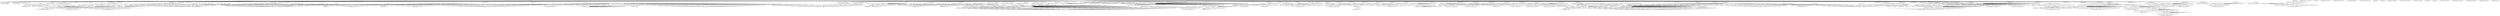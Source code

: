 digraph {
	R [label=Root]
		R -> "b7ff5c05-cmp" [label="R(eax)0"]
		R -> "b7ff5c05-cmp" [label="R(eax)1"]
		R -> "b7ff5c05-cmp" [label="R(eax)2"]
		R -> "b7ff5c05-cmp" [label="R(eax)3"]
		R -> "b7ff5c05-cmp" [label="R(misc)3"]
		R -> "b7fe3d14-cmp" [label="R(eax)0"]
		R -> "b7fe3d14-cmp" [label="R(eax)1"]
		R -> "b7fe3d14-cmp" [label="R(eax)2"]
		R -> "b7fe3d14-cmp" [label="R(eax)3"]
		R -> "b7fe3d14-cmp" [label="R(misc)3"]
		R -> "b7fe3d17-mov" [label="R(eax)0"]
		R -> "b7fe3d17-mov" [label="R(eax)1"]
		R -> "b7fe3d17-mov" [label="R(eax)2"]
		R -> "b7fe3d17-mov" [label="R(eax)3"]
		R -> "b7fe3d19-mov" [label="R(eax)0"]
		R -> "b7fe3d19-mov" [label="R(eax)1"]
		R -> "b7fe3d19-mov" [label="R(eax)2"]
		R -> "b7fe3d19-mov" [label="R(eax)3"]
		R -> "b7ff6646-mov" [label="unhandledParam(misc)-1"]
		"b7ff6646-mov" -> "b7ff664c-cmp" [label="b7ff6646-mov(eax)0"]
		"b7ff6646-mov" -> "b7ff664c-cmp" [label="b7ff6646-mov(eax)1"]
		"b7ff6646-mov" -> "b7ff664c-cmp" [label="b7ff6646-mov(eax)2"]
		"b7ff6646-mov" -> "b7ff664c-cmp" [label="b7ff6646-mov(eax)3"]
		R -> "b7ff664c-cmp" [label="R(ecx)0"]
		R -> "b7ff664c-cmp" [label="R(ecx)1"]
		R -> "b7ff664c-cmp" [label="R(ecx)2"]
		R -> "b7ff664c-cmp" [label="R(ecx)3"]
		R -> "b7ff6654-mov" [label="unhandledParam(misc)-1"]
		"b7ff6654-mov" -> "b7ff665a-cmp" [label="b7ff6654-mov(eax)0"]
		"b7ff6654-mov" -> "b7ff665a-cmp" [label="b7ff6654-mov(eax)1"]
		"b7ff6654-mov" -> "b7ff665a-cmp" [label="b7ff6654-mov(eax)2"]
		"b7ff6654-mov" -> "b7ff665a-cmp" [label="b7ff6654-mov(eax)3"]
		R -> "b7ff665a-cmp" [label="R(ecx)0"]
		R -> "b7ff665a-cmp" [label="R(ecx)1"]
		R -> "b7ff665a-cmp" [label="R(ecx)2"]
		R -> "b7ff665a-cmp" [label="R(ecx)3"]
		"b7ff6654-mov" -> "b7ff6867-cmp" [label="b7ff6654-mov(al)0"]
		R -> "b7ff6867-cmp" [label="R(cl)0"]
		"b7ff6654-mov" -> "b7ff686b-cmp" [label="b7ff6654-mov(ah)0"]
		R -> "b7ff686b-cmp" [label="R(ch)0"]
		"b7ff686f-shr" -> "b7ff686f-shr" [label="b7ff686f-shr(eax)0"]
		"b7ff686f-shr" -> "b7ff686f-shr" [label="b7ff686f-shr(eax)1"]
		"b7ff686f-shr" -> "b7ff686f-shr" [label="b7ff686f-shr(eax)2"]
		"b7ff686f-shr" -> "b7ff686f-shr" [label="b7ff686f-shr(eax)3"]
		R -> "b7ff686f-shr" [label="b7ff686f-shr(misc)3"]
		"b7ff686f-shr" -> "b7ff6875-cmp" [label="b7ff686f-shr(al)0"]
		R -> "b7ff6875-cmp" [label="R(cl)0"]
		"b7ff686f-shr" -> "b7ff6879-cmp" [label="b7ff686f-shr(eax)0"]
		"b7ff686f-shr" -> "b7ff6879-cmp" [label="b7ff686f-shr(eax)1"]
		"b7ff686f-shr" -> "b7ff6879-cmp" [label="b7ff686f-shr(eax)2"]
		"b7ff686f-shr" -> "b7ff6879-cmp" [label="b7ff686f-shr(eax)3"]
		R -> "b7ff6879-cmp" [label="R(ecx)0"]
		R -> "b7ff6879-cmp" [label="R(ecx)1"]
		R -> "b7ff6879-cmp" [label="R(ecx)2"]
		R -> "b7ff6879-cmp" [label="R(ecx)3"]
		"b7ff686f-shr" -> "b7fe3d3b-test" [label="b7ff686f-shr(eax)0"]
		"b7ff686f-shr" -> "b7fe3d3b-test" [label="b7ff686f-shr(eax)1"]
		"b7ff686f-shr" -> "b7fe3d3b-test" [label="b7ff686f-shr(eax)2"]
		"b7ff686f-shr" -> "b7fe3d3b-test" [label="b7ff686f-shr(eax)3"]
		"b7ff686f-shr" -> "b7fe3d3b-test" [label="b7ff686f-shr(eax)0"]
		"b7ff686f-shr" -> "b7fe3d3b-test" [label="b7ff686f-shr(eax)1"]
		"b7ff686f-shr" -> "b7fe3d3b-test" [label="b7ff686f-shr(eax)2"]
		"b7ff686f-shr" -> "b7fe3d3b-test" [label="b7ff686f-shr(eax)3"]
		R -> "b7ff6646-mov" [label="unhandledParam(misc)-1"]
		"b7ff6646-mov" -> "b7ff664c-cmp" [label="b7ff6646-mov(eax)0"]
		"b7ff6646-mov" -> "b7ff664c-cmp" [label="b7ff6646-mov(eax)1"]
		"b7ff6646-mov" -> "b7ff664c-cmp" [label="b7ff6646-mov(eax)2"]
		"b7ff6646-mov" -> "b7ff664c-cmp" [label="b7ff6646-mov(eax)3"]
		R -> "b7ff664c-cmp" [label="R(ecx)0"]
		R -> "b7ff664c-cmp" [label="R(ecx)1"]
		R -> "b7ff664c-cmp" [label="R(ecx)2"]
		R -> "b7ff664c-cmp" [label="R(ecx)3"]
		R -> "b7ff6654-mov" [label="unhandledParam(misc)-1"]
		"b7ff6654-mov" -> "b7ff665a-cmp" [label="b7ff6654-mov(eax)0"]
		"b7ff6654-mov" -> "b7ff665a-cmp" [label="b7ff6654-mov(eax)1"]
		"b7ff6654-mov" -> "b7ff665a-cmp" [label="b7ff6654-mov(eax)2"]
		"b7ff6654-mov" -> "b7ff665a-cmp" [label="b7ff6654-mov(eax)3"]
		R -> "b7ff665a-cmp" [label="R(ecx)0"]
		R -> "b7ff665a-cmp" [label="R(ecx)1"]
		R -> "b7ff665a-cmp" [label="R(ecx)2"]
		R -> "b7ff665a-cmp" [label="R(ecx)3"]
		R -> "b7ff67ae-mov" [label="unhandledParam(misc)-1"]
		"b7ff67ae-mov" -> "b7ff67b4-cmp" [label="b7ff67ae-mov(eax)0"]
		"b7ff67ae-mov" -> "b7ff67b4-cmp" [label="b7ff67ae-mov(eax)1"]
		"b7ff67ae-mov" -> "b7ff67b4-cmp" [label="b7ff67ae-mov(eax)2"]
		"b7ff67ae-mov" -> "b7ff67b4-cmp" [label="b7ff67ae-mov(eax)3"]
		R -> "b7ff67b4-cmp" [label="R(ecx)0"]
		R -> "b7ff67b4-cmp" [label="R(ecx)1"]
		R -> "b7ff67b4-cmp" [label="R(ecx)2"]
		R -> "b7ff67b4-cmp" [label="R(ecx)3"]
		R -> "b7ff67bc-movzx" [label="unhandledParam(misc)-1"]
		"b7ff67bc-movzx" -> "b7ff67c4-cmp" [label="b7ff67bc-movzx(al)0"]
		R -> "b7ff67c4-cmp" [label="R(cl)0"]
		"b7ff67bc-movzx" -> "b7ff67cc-cmp" [label="b7ff67bc-movzx(eax)0"]
		"b7ff67bc-movzx" -> "b7ff67cc-cmp" [label="b7ff67bc-movzx(eax)1"]
		"b7ff67bc-movzx" -> "b7ff67cc-cmp" [label="b7ff67bc-movzx(eax)2"]
		"b7ff67bc-movzx" -> "b7ff67cc-cmp" [label="b7ff67bc-movzx(eax)3"]
		R -> "b7ff67cc-cmp" [label="R(ecx)0"]
		R -> "b7ff67cc-cmp" [label="R(ecx)1"]
		R -> "b7ff67cc-cmp" [label="R(ecx)2"]
		R -> "b7ff67cc-cmp" [label="R(ecx)3"]
		R -> "b7ff67d4-movzx" [label="unhandledParam(misc)-1"]
		"b7ff67d4-movzx" -> "b7ff67d8-cmp" [label="b7ff67d4-movzx(al)0"]
		R -> "b7ff67d8-cmp" [label="b7ff67d4-movzx(misc)0"]
		R -> "b7fe3d7d-cmp" [label="b7ff67d4-movzx(misc)0"]
		R -> "b7fe3d7d-cmp" [label="b7ff67d4-movzx(misc)0"]
		R -> "b7fe3d87-cmp" [label="b7ff67d4-movzx(misc)0"]
		R -> "b7fe3d87-cmp" [label="b7ff67d4-movzx(misc)0"]
		R -> "b7fe3d92-movzx" [label="unhandledParam(misc)-1"]
		"b7fe3d92-movzx" -> "b7fe3d96-mov" [label="b7fe3d92-movzx(ax)0"]
		"b7fe3d92-movzx" -> "b7fe3d96-mov" [label="b7fe3d92-movzx(ax)1"]
		R -> "b7fe3da7-cmp" [label="b7fe3d92-movzx(misc)1"]
		R -> "b7fe3da7-cmp" [label="b7fe3d92-movzx(misc)1"]
		R -> "b7fe3db2-movzx" [label="unhandledParam(misc)-1"]
		R -> "b7fe3db6-mov" [label="unhandledParam(misc)-1"]
		"b7fe3db2-movzx" -> "b7fe3db9-mov" [label="b7fe3db2-movzx(ecx)0"]
		"b7fe3db2-movzx" -> "b7fe3db9-mov" [label="b7fe3db2-movzx(ecx)1"]
		"b7fe3db2-movzx" -> "b7fe3db9-mov" [label="b7fe3db2-movzx(ecx)2"]
		"b7fe3db2-movzx" -> "b7fe3db9-mov" [label="b7fe3db2-movzx(ecx)3"]
		"b7fe3dbb-shl" -> "b7fe3dbb-shl" [label="b7fe3dbb-shl(esi)0"]
		"b7fe3dbb-shl" -> "b7fe3dbb-shl" [label="b7fe3dbb-shl(esi)1"]
		"b7fe3dbb-shl" -> "b7fe3dbb-shl" [label="b7fe3dbb-shl(esi)2"]
		"b7fe3dbb-shl" -> "b7fe3dbb-shl" [label="b7fe3dbb-shl(esi)3"]
		R -> "b7fe3dbb-shl" [label="b7fe3dbb-shl(misc)3"]
		R -> "b7fe3dc1-cmp" [label="R(edx)0"]
		R -> "b7fe3dc1-cmp" [label="R(edx)1"]
		R -> "b7fe3dc1-cmp" [label="R(edx)2"]
		R -> "b7fe3dc1-cmp" [label="R(edx)3"]
		"b7fe3d17-mov" -> "b7fe3dc1-cmp" [label="b7fe3d17-mov(edi)0"]
		"b7fe3d17-mov" -> "b7fe3dc1-cmp" [label="b7fe3d17-mov(edi)1"]
		"b7fe3d17-mov" -> "b7fe3dc1-cmp" [label="b7fe3d17-mov(edi)2"]
		"b7fe3d17-mov" -> "b7fe3dc1-cmp" [label="b7fe3d17-mov(edi)3"]
		"b7fe3db6-mov" -> "b7fe3dd0-mov" [label="b7fe3db6-mov(eax)0"]
		"b7fe3db6-mov" -> "b7fe3dd0-mov" [label="b7fe3db6-mov(eax)1"]
		"b7fe3db6-mov" -> "b7fe3dd0-mov" [label="b7fe3db6-mov(eax)2"]
		"b7fe3db6-mov" -> "b7fe3dd0-mov" [label="b7fe3db6-mov(eax)3"]
		R -> "b7fe3dd3-mov" [label="unhandledParam(misc)-1"]
		"b7fe3dd6-add" -> "b7fe3dd6-add" [label="b7fe3dd6-add(esi)0"]
		"b7fe3dd6-add" -> "b7fe3dd6-add" [label="b7fe3dd6-add(esi)1"]
		"b7fe3dd6-add" -> "b7fe3dd6-add" [label="b7fe3dd6-add(esi)2"]
		"b7fe3dd6-add" -> "b7fe3dd6-add" [label="b7fe3dd6-add(esi)3"]
		"b7fe3dd3-mov" -> "b7fe3dd6-add" [label="b7fe3dd3-mov(eax)0"]
		"b7fe3dd3-mov" -> "b7fe3dd6-add" [label="b7fe3dd3-mov(eax)1"]
		"b7fe3dd3-mov" -> "b7fe3dd6-add" [label="b7fe3dd3-mov(eax)2"]
		"b7fe3dd3-mov" -> "b7fe3dd6-add" [label="b7fe3dd3-mov(eax)3"]
		"b7fe3dd3-mov" -> "b7fe3dd8-cmp" [label="b7fe3dd3-mov(eax)0"]
		"b7fe3dd3-mov" -> "b7fe3dd8-cmp" [label="b7fe3dd3-mov(eax)1"]
		"b7fe3dd3-mov" -> "b7fe3dd8-cmp" [label="b7fe3dd3-mov(eax)2"]
		"b7fe3dd3-mov" -> "b7fe3dd8-cmp" [label="b7fe3dd3-mov(eax)3"]
		"b7fe3dd6-add" -> "b7fe3dd8-cmp" [label="b7fe3dd6-add(esi)0"]
		"b7fe3dd6-add" -> "b7fe3dd8-cmp" [label="b7fe3dd6-add(esi)1"]
		"b7fe3dd6-add" -> "b7fe3dd8-cmp" [label="b7fe3dd6-add(esi)2"]
		"b7fe3dd6-add" -> "b7fe3dd8-cmp" [label="b7fe3dd6-add(esi)3"]
		"b7fe3dd3-mov" -> "b7fe3de0-mov" [label="b7fe3dd3-mov(eax)0"]
		"b7fe3dd3-mov" -> "b7fe3de0-mov" [label="b7fe3dd3-mov(eax)1"]
		"b7fe3dd3-mov" -> "b7fe3de0-mov" [label="b7fe3dd3-mov(eax)2"]
		"b7fe3dd3-mov" -> "b7fe3de0-mov" [label="b7fe3dd3-mov(eax)3"]
		R -> "b7fe3e03-cmp" [label="b7fe3dd3-mov(misc)3"]
		R -> "b7fe3e03-cmp" [label="b7fe3dd3-mov(misc)3"]
		"b7fe3db2-movzx" -> "b7fe3df0-mov" [label="b7fe3db2-movzx(ecx)0"]
		"b7fe3db2-movzx" -> "b7fe3df0-mov" [label="b7fe3db2-movzx(ecx)1"]
		"b7fe3db2-movzx" -> "b7fe3df0-mov" [label="b7fe3db2-movzx(ecx)2"]
		"b7fe3db2-movzx" -> "b7fe3df0-mov" [label="b7fe3db2-movzx(ecx)3"]
		"b7fe3df5-shl" -> "b7fe3df5-shl" [label="b7fe3df5-shl(eax)0"]
		"b7fe3df5-shl" -> "b7fe3df5-shl" [label="b7fe3df5-shl(eax)1"]
		"b7fe3df5-shl" -> "b7fe3df5-shl" [label="b7fe3df5-shl(eax)2"]
		"b7fe3df5-shl" -> "b7fe3df5-shl" [label="b7fe3df5-shl(eax)3"]
		R -> "b7fe3df5-shl" [label="b7fe3df5-shl(misc)3"]
		"b7fe3df8-add" -> "b7fe3df8-add" [label="b7fe3df8-add(eax)0"]
		"b7fe3df8-add" -> "b7fe3df8-add" [label="b7fe3df8-add(eax)1"]
		"b7fe3df8-add" -> "b7fe3df8-add" [label="b7fe3df8-add(eax)2"]
		"b7fe3df8-add" -> "b7fe3df8-add" [label="b7fe3df8-add(eax)3"]
		R -> "b7fe3df8-add" [label="b7fe3df8-add(misc)3"]
		"b7fe3de0-mov" -> "b7fe3dfb-cmp" [label="b7fe3de0-mov(esi)0"]
		"b7fe3de0-mov" -> "b7fe3dfb-cmp" [label="b7fe3de0-mov(esi)1"]
		"b7fe3de0-mov" -> "b7fe3dfb-cmp" [label="b7fe3de0-mov(esi)2"]
		"b7fe3de0-mov" -> "b7fe3dfb-cmp" [label="b7fe3de0-mov(esi)3"]
		"b7fe3df8-add" -> "b7fe3dfb-cmp" [label="b7fe3df8-add(eax)0"]
		"b7fe3df8-add" -> "b7fe3dfb-cmp" [label="b7fe3df8-add(eax)1"]
		"b7fe3df8-add" -> "b7fe3dfb-cmp" [label="b7fe3df8-add(eax)2"]
		"b7fe3df8-add" -> "b7fe3dfb-cmp" [label="b7fe3df8-add(eax)3"]
		R -> "b7fe3e03-cmp" [label="b7fe3df8-add(misc)3"]
		R -> "b7fe3e03-cmp" [label="b7fe3df8-add(misc)3"]
		"b7fe3db2-movzx" -> "b7fe3df0-mov" [label="b7fe3db2-movzx(ecx)0"]
		"b7fe3db2-movzx" -> "b7fe3df0-mov" [label="b7fe3db2-movzx(ecx)1"]
		"b7fe3db2-movzx" -> "b7fe3df0-mov" [label="b7fe3db2-movzx(ecx)2"]
		"b7fe3db2-movzx" -> "b7fe3df0-mov" [label="b7fe3db2-movzx(ecx)3"]
		"b7fe3df5-shl" -> "b7fe3df5-shl" [label="b7fe3df5-shl(eax)0"]
		"b7fe3df5-shl" -> "b7fe3df5-shl" [label="b7fe3df5-shl(eax)1"]
		"b7fe3df5-shl" -> "b7fe3df5-shl" [label="b7fe3df5-shl(eax)2"]
		"b7fe3df5-shl" -> "b7fe3df5-shl" [label="b7fe3df5-shl(eax)3"]
		R -> "b7fe3df5-shl" [label="b7fe3df5-shl(misc)3"]
		"b7fe3df8-add" -> "b7fe3df8-add" [label="b7fe3df8-add(eax)0"]
		"b7fe3df8-add" -> "b7fe3df8-add" [label="b7fe3df8-add(eax)1"]
		"b7fe3df8-add" -> "b7fe3df8-add" [label="b7fe3df8-add(eax)2"]
		"b7fe3df8-add" -> "b7fe3df8-add" [label="b7fe3df8-add(eax)3"]
		R -> "b7fe3df8-add" [label="b7fe3df8-add(misc)3"]
		"b7fe3de0-mov" -> "b7fe3dfb-cmp" [label="b7fe3de0-mov(esi)0"]
		"b7fe3de0-mov" -> "b7fe3dfb-cmp" [label="b7fe3de0-mov(esi)1"]
		"b7fe3de0-mov" -> "b7fe3dfb-cmp" [label="b7fe3de0-mov(esi)2"]
		"b7fe3de0-mov" -> "b7fe3dfb-cmp" [label="b7fe3de0-mov(esi)3"]
		"b7fe3df8-add" -> "b7fe3dfb-cmp" [label="b7fe3df8-add(eax)0"]
		"b7fe3df8-add" -> "b7fe3dfb-cmp" [label="b7fe3df8-add(eax)1"]
		"b7fe3df8-add" -> "b7fe3dfb-cmp" [label="b7fe3df8-add(eax)2"]
		"b7fe3df8-add" -> "b7fe3dfb-cmp" [label="b7fe3df8-add(eax)3"]
		R -> "b7fe3e03-cmp" [label="b7fe3df8-add(misc)3"]
		R -> "b7fe3e03-cmp" [label="b7fe3df8-add(misc)3"]
		"b7fe3db2-movzx" -> "b7fe3df0-mov" [label="b7fe3db2-movzx(ecx)0"]
		"b7fe3db2-movzx" -> "b7fe3df0-mov" [label="b7fe3db2-movzx(ecx)1"]
		"b7fe3db2-movzx" -> "b7fe3df0-mov" [label="b7fe3db2-movzx(ecx)2"]
		"b7fe3db2-movzx" -> "b7fe3df0-mov" [label="b7fe3db2-movzx(ecx)3"]
		"b7fe3df5-shl" -> "b7fe3df5-shl" [label="b7fe3df5-shl(eax)0"]
		"b7fe3df5-shl" -> "b7fe3df5-shl" [label="b7fe3df5-shl(eax)1"]
		"b7fe3df5-shl" -> "b7fe3df5-shl" [label="b7fe3df5-shl(eax)2"]
		"b7fe3df5-shl" -> "b7fe3df5-shl" [label="b7fe3df5-shl(eax)3"]
		R -> "b7fe3df5-shl" [label="b7fe3df5-shl(misc)3"]
		"b7fe3df8-add" -> "b7fe3df8-add" [label="b7fe3df8-add(eax)0"]
		"b7fe3df8-add" -> "b7fe3df8-add" [label="b7fe3df8-add(eax)1"]
		"b7fe3df8-add" -> "b7fe3df8-add" [label="b7fe3df8-add(eax)2"]
		"b7fe3df8-add" -> "b7fe3df8-add" [label="b7fe3df8-add(eax)3"]
		R -> "b7fe3df8-add" [label="b7fe3df8-add(misc)3"]
		"b7fe3de0-mov" -> "b7fe3dfb-cmp" [label="b7fe3de0-mov(esi)0"]
		"b7fe3de0-mov" -> "b7fe3dfb-cmp" [label="b7fe3de0-mov(esi)1"]
		"b7fe3de0-mov" -> "b7fe3dfb-cmp" [label="b7fe3de0-mov(esi)2"]
		"b7fe3de0-mov" -> "b7fe3dfb-cmp" [label="b7fe3de0-mov(esi)3"]
		"b7fe3df8-add" -> "b7fe3dfb-cmp" [label="b7fe3df8-add(eax)0"]
		"b7fe3df8-add" -> "b7fe3dfb-cmp" [label="b7fe3df8-add(eax)1"]
		"b7fe3df8-add" -> "b7fe3dfb-cmp" [label="b7fe3df8-add(eax)2"]
		"b7fe3df8-add" -> "b7fe3dfb-cmp" [label="b7fe3df8-add(eax)3"]
		R -> "b7fe3e03-cmp" [label="b7fe3df8-add(misc)3"]
		R -> "b7fe3e03-cmp" [label="b7fe3df8-add(misc)3"]
		"b7fe3db2-movzx" -> "b7fe3df0-mov" [label="b7fe3db2-movzx(ecx)0"]
		"b7fe3db2-movzx" -> "b7fe3df0-mov" [label="b7fe3db2-movzx(ecx)1"]
		"b7fe3db2-movzx" -> "b7fe3df0-mov" [label="b7fe3db2-movzx(ecx)2"]
		"b7fe3db2-movzx" -> "b7fe3df0-mov" [label="b7fe3db2-movzx(ecx)3"]
		"b7fe3df5-shl" -> "b7fe3df5-shl" [label="b7fe3df5-shl(eax)0"]
		"b7fe3df5-shl" -> "b7fe3df5-shl" [label="b7fe3df5-shl(eax)1"]
		"b7fe3df5-shl" -> "b7fe3df5-shl" [label="b7fe3df5-shl(eax)2"]
		"b7fe3df5-shl" -> "b7fe3df5-shl" [label="b7fe3df5-shl(eax)3"]
		R -> "b7fe3df5-shl" [label="b7fe3df5-shl(misc)3"]
		"b7fe3df8-add" -> "b7fe3df8-add" [label="b7fe3df8-add(eax)0"]
		"b7fe3df8-add" -> "b7fe3df8-add" [label="b7fe3df8-add(eax)1"]
		"b7fe3df8-add" -> "b7fe3df8-add" [label="b7fe3df8-add(eax)2"]
		"b7fe3df8-add" -> "b7fe3df8-add" [label="b7fe3df8-add(eax)3"]
		R -> "b7fe3df8-add" [label="b7fe3df8-add(misc)3"]
		"b7fe3de0-mov" -> "b7fe3dfb-cmp" [label="b7fe3de0-mov(esi)0"]
		"b7fe3de0-mov" -> "b7fe3dfb-cmp" [label="b7fe3de0-mov(esi)1"]
		"b7fe3de0-mov" -> "b7fe3dfb-cmp" [label="b7fe3de0-mov(esi)2"]
		"b7fe3de0-mov" -> "b7fe3dfb-cmp" [label="b7fe3de0-mov(esi)3"]
		"b7fe3df8-add" -> "b7fe3dfb-cmp" [label="b7fe3df8-add(eax)0"]
		"b7fe3df8-add" -> "b7fe3dfb-cmp" [label="b7fe3df8-add(eax)1"]
		"b7fe3df8-add" -> "b7fe3dfb-cmp" [label="b7fe3df8-add(eax)2"]
		"b7fe3df8-add" -> "b7fe3dfb-cmp" [label="b7fe3df8-add(eax)3"]
		R -> "b7fe3e03-cmp" [label="b7fe3df8-add(misc)3"]
		R -> "b7fe3e03-cmp" [label="b7fe3df8-add(misc)3"]
		"b7fe3db2-movzx" -> "b7fe3df0-mov" [label="b7fe3db2-movzx(ecx)0"]
		"b7fe3db2-movzx" -> "b7fe3df0-mov" [label="b7fe3db2-movzx(ecx)1"]
		"b7fe3db2-movzx" -> "b7fe3df0-mov" [label="b7fe3db2-movzx(ecx)2"]
		"b7fe3db2-movzx" -> "b7fe3df0-mov" [label="b7fe3db2-movzx(ecx)3"]
		"b7fe3df5-shl" -> "b7fe3df5-shl" [label="b7fe3df5-shl(eax)0"]
		"b7fe3df5-shl" -> "b7fe3df5-shl" [label="b7fe3df5-shl(eax)1"]
		"b7fe3df5-shl" -> "b7fe3df5-shl" [label="b7fe3df5-shl(eax)2"]
		"b7fe3df5-shl" -> "b7fe3df5-shl" [label="b7fe3df5-shl(eax)3"]
		R -> "b7fe3df5-shl" [label="b7fe3df5-shl(misc)3"]
		"b7fe3df8-add" -> "b7fe3df8-add" [label="b7fe3df8-add(eax)0"]
		"b7fe3df8-add" -> "b7fe3df8-add" [label="b7fe3df8-add(eax)1"]
		"b7fe3df8-add" -> "b7fe3df8-add" [label="b7fe3df8-add(eax)2"]
		"b7fe3df8-add" -> "b7fe3df8-add" [label="b7fe3df8-add(eax)3"]
		R -> "b7fe3df8-add" [label="b7fe3df8-add(misc)3"]
		"b7fe3de0-mov" -> "b7fe3dfb-cmp" [label="b7fe3de0-mov(esi)0"]
		"b7fe3de0-mov" -> "b7fe3dfb-cmp" [label="b7fe3de0-mov(esi)1"]
		"b7fe3de0-mov" -> "b7fe3dfb-cmp" [label="b7fe3de0-mov(esi)2"]
		"b7fe3de0-mov" -> "b7fe3dfb-cmp" [label="b7fe3de0-mov(esi)3"]
		"b7fe3df8-add" -> "b7fe3dfb-cmp" [label="b7fe3df8-add(eax)0"]
		"b7fe3df8-add" -> "b7fe3dfb-cmp" [label="b7fe3df8-add(eax)1"]
		"b7fe3df8-add" -> "b7fe3dfb-cmp" [label="b7fe3df8-add(eax)2"]
		"b7fe3df8-add" -> "b7fe3dfb-cmp" [label="b7fe3df8-add(eax)3"]
		R -> "b7fe3e03-cmp" [label="b7fe3df8-add(misc)3"]
		R -> "b7fe3e03-cmp" [label="b7fe3df8-add(misc)3"]
		R -> "b7fe3e08-mov" [label="unhandledParam(misc)-1"]
		"b7fe3e08-mov" -> "b7fe3e0b-cmp" [label="b7fe3e08-mov(edx)0"]
		"b7fe3e08-mov" -> "b7fe3e0b-cmp" [label="b7fe3e08-mov(edx)1"]
		"b7fe3e08-mov" -> "b7fe3e0b-cmp" [label="b7fe3e08-mov(edx)2"]
		"b7fe3e08-mov" -> "b7fe3e0b-cmp" [label="b7fe3e08-mov(edx)3"]
		R -> "b7fe3e0b-cmp" [label="b7fe3e08-mov(misc)3"]
		R -> "b7fe3e10-cmp" [label="b7fe3e08-mov(misc)3"]
		R -> "b7fe3e10-cmp" [label="b7fe3e08-mov(misc)3"]
		R -> "b7fe3e16-mov" [label="unhandledParam(misc)-1"]
		"b7fe3db2-movzx" -> "b7fe3e1f-cmp" [label="b7fe3db2-movzx(ecx)0"]
		"b7fe3db2-movzx" -> "b7fe3e1f-cmp" [label="b7fe3db2-movzx(ecx)1"]
		"b7fe3db2-movzx" -> "b7fe3e1f-cmp" [label="b7fe3db2-movzx(ecx)2"]
		"b7fe3db2-movzx" -> "b7fe3e1f-cmp" [label="b7fe3db2-movzx(ecx)3"]
		R -> "b7fe3e1f-cmp" [label="b7fe3db2-movzx(misc)3"]
		"b7fe3de0-mov" -> "b7fe3e27-mov" [label="b7fe3de0-mov(esi)0"]
		"b7fe3de0-mov" -> "b7fe3e27-mov" [label="b7fe3de0-mov(esi)1"]
		"b7fe3de0-mov" -> "b7fe3e27-mov" [label="b7fe3de0-mov(esi)2"]
		"b7fe3de0-mov" -> "b7fe3e27-mov" [label="b7fe3de0-mov(esi)3"]
		"b7fe3e08-mov" -> "b7fe3e2e-mov" [label="b7fe3e08-mov(edx)0"]
		"b7fe3e08-mov" -> "b7fe3e2e-mov" [label="b7fe3e08-mov(edx)1"]
		"b7fe3e08-mov" -> "b7fe3e2e-mov" [label="b7fe3e08-mov(edx)2"]
		"b7fe3e08-mov" -> "b7fe3e2e-mov" [label="b7fe3e08-mov(edx)3"]
		"b7fe3d17-mov" -> "b7fe3e67-mov" [label="b7fe3d17-mov(edi)0"]
		"b7fe3d17-mov" -> "b7fe3e67-mov" [label="b7fe3d17-mov(edi)1"]
		"b7fe3d17-mov" -> "b7fe3e67-mov" [label="b7fe3d17-mov(edi)2"]
		"b7fe3d17-mov" -> "b7fe3e67-mov" [label="b7fe3d17-mov(edi)3"]
		R -> "b7ff65b1-mov" [label="unhandledParam(misc)-1"]
		"b7ff65b1-mov" -> "b7ff65d7-mov" [label="b7ff65b1-mov(eax)0"]
		"b7ff65b1-mov" -> "b7ff65d7-mov" [label="b7ff65b1-mov(eax)1"]
		"b7ff65b1-mov" -> "b7ff65d7-mov" [label="b7ff65b1-mov(eax)2"]
		"b7ff65b1-mov" -> "b7ff65d7-mov" [label="b7ff65b1-mov(eax)3"]
		"b7ff65f2-add" -> "b7ff65f2-add" [label="b7ff65f2-add(esi)0"]
		"b7ff65f2-add" -> "b7ff65f2-add" [label="b7ff65f2-add(esi)1"]
		"b7ff65f2-add" -> "b7ff65f2-add" [label="b7ff65f2-add(esi)2"]
		"b7ff65f2-add" -> "b7ff65f2-add" [label="b7ff65f2-add(esi)3"]
		"b7fe3db2-movzx" -> "b7ff65f2-add" [label="b7fe3db2-movzx(ecx)0"]
		"b7fe3db2-movzx" -> "b7ff65f2-add" [label="b7fe3db2-movzx(ecx)1"]
		"b7fe3db2-movzx" -> "b7ff65f2-add" [label="b7fe3db2-movzx(ecx)2"]
		"b7fe3db2-movzx" -> "b7ff65f2-add" [label="b7fe3db2-movzx(ecx)3"]
		R -> "b7ff662a-mov" [label="unhandledParam(misc)-1"]
		"b7ff662a-mov" -> "b7ff6630-cmp" [label="b7ff662a-mov(eax)0"]
		"b7ff662a-mov" -> "b7ff6630-cmp" [label="b7ff662a-mov(eax)1"]
		"b7ff662a-mov" -> "b7ff6630-cmp" [label="b7ff662a-mov(eax)2"]
		"b7ff662a-mov" -> "b7ff6630-cmp" [label="b7ff662a-mov(eax)3"]
		"b7fe3db2-movzx" -> "b7ff6630-cmp" [label="b7fe3db2-movzx(ecx)0"]
		"b7fe3db2-movzx" -> "b7ff6630-cmp" [label="b7fe3db2-movzx(ecx)1"]
		"b7fe3db2-movzx" -> "b7ff6630-cmp" [label="b7fe3db2-movzx(ecx)2"]
		"b7fe3db2-movzx" -> "b7ff6630-cmp" [label="b7fe3db2-movzx(ecx)3"]
		R -> "b7ff6638-mov" [label="unhandledParam(misc)-1"]
		"b7ff6638-mov" -> "b7ff663e-cmp" [label="b7ff6638-mov(eax)0"]
		"b7ff6638-mov" -> "b7ff663e-cmp" [label="b7ff6638-mov(eax)1"]
		"b7ff6638-mov" -> "b7ff663e-cmp" [label="b7ff6638-mov(eax)2"]
		"b7ff6638-mov" -> "b7ff663e-cmp" [label="b7ff6638-mov(eax)3"]
		"b7fe3db2-movzx" -> "b7ff663e-cmp" [label="b7fe3db2-movzx(ecx)0"]
		"b7fe3db2-movzx" -> "b7ff663e-cmp" [label="b7fe3db2-movzx(ecx)1"]
		"b7fe3db2-movzx" -> "b7ff663e-cmp" [label="b7fe3db2-movzx(ecx)2"]
		"b7fe3db2-movzx" -> "b7ff663e-cmp" [label="b7fe3db2-movzx(ecx)3"]
		"b7ff6638-mov" -> "b7ff6867-cmp" [label="b7ff6638-mov(al)0"]
		"b7fe3db2-movzx" -> "b7ff6867-cmp" [label="b7fe3db2-movzx(cl)0"]
		"b7ff6638-mov" -> "b7fe3e73-test" [label="b7ff6638-mov(eax)0"]
		"b7ff6638-mov" -> "b7fe3e73-test" [label="b7ff6638-mov(eax)1"]
		"b7ff6638-mov" -> "b7fe3e73-test" [label="b7ff6638-mov(eax)2"]
		"b7ff6638-mov" -> "b7fe3e73-test" [label="b7ff6638-mov(eax)3"]
		"b7ff6638-mov" -> "b7fe3e73-test" [label="b7ff6638-mov(eax)0"]
		"b7ff6638-mov" -> "b7fe3e73-test" [label="b7ff6638-mov(eax)1"]
		"b7ff6638-mov" -> "b7fe3e73-test" [label="b7ff6638-mov(eax)2"]
		"b7ff6638-mov" -> "b7fe3e73-test" [label="b7ff6638-mov(eax)3"]
		R -> "b7fe3e38-mov" [label="unhandledParam(misc)-1"]
		R -> "b7fe3e3d-mov" [label="unhandledParam(misc)-1"]
		"b7fe3e3d-mov" -> "b7fe3e50-cmp" [label="b7fe3e3d-mov(eax)0"]
		"b7fe3e3d-mov" -> "b7fe3e50-cmp" [label="b7fe3e3d-mov(eax)1"]
		"b7fe3e3d-mov" -> "b7fe3e50-cmp" [label="b7fe3e3d-mov(eax)2"]
		"b7fe3e3d-mov" -> "b7fe3e50-cmp" [label="b7fe3e3d-mov(eax)3"]
		"b7fe3db2-movzx" -> "b7fe3e50-cmp" [label="b7fe3db2-movzx(ecx)0"]
		"b7fe3db2-movzx" -> "b7fe3e50-cmp" [label="b7fe3db2-movzx(ecx)1"]
		"b7fe3db2-movzx" -> "b7fe3e50-cmp" [label="b7fe3db2-movzx(ecx)2"]
		"b7fe3db2-movzx" -> "b7fe3e50-cmp" [label="b7fe3db2-movzx(ecx)3"]
		"b7fe3e58-sub" -> "b7fe3e58-sub" [label="b7fe3e58-sub(esi)0"]
		"b7fe3e58-sub" -> "b7fe3e58-sub" [label="b7fe3e58-sub(esi)1"]
		"b7fe3e58-sub" -> "b7fe3e58-sub" [label="b7fe3e58-sub(esi)2"]
		"b7fe3e58-sub" -> "b7fe3e58-sub" [label="b7fe3e58-sub(esi)3"]
		"b7fe3e3d-mov" -> "b7fe3e58-sub" [label="b7fe3e3d-mov(eax)0"]
		"b7fe3e3d-mov" -> "b7fe3e58-sub" [label="b7fe3e3d-mov(eax)1"]
		"b7fe3e3d-mov" -> "b7fe3e58-sub" [label="b7fe3e3d-mov(eax)2"]
		"b7fe3e3d-mov" -> "b7fe3e58-sub" [label="b7fe3e3d-mov(eax)3"]
		"b7fe3e5a-add" -> "b7fe3e5a-add" [label="b7fe3e5a-add(edi)0"]
		"b7fe3e5a-add" -> "b7fe3e5a-add" [label="b7fe3e5a-add(edi)1"]
		"b7fe3e5a-add" -> "b7fe3e5a-add" [label="b7fe3e5a-add(edi)2"]
		"b7fe3e5a-add" -> "b7fe3e5a-add" [label="b7fe3e5a-add(edi)3"]
		"b7fe3e3d-mov" -> "b7fe3e5a-add" [label="b7fe3e3d-mov(eax)0"]
		"b7fe3e3d-mov" -> "b7fe3e5a-add" [label="b7fe3e3d-mov(eax)1"]
		"b7fe3e3d-mov" -> "b7fe3e5a-add" [label="b7fe3e3d-mov(eax)2"]
		"b7fe3e3d-mov" -> "b7fe3e5a-add" [label="b7fe3e3d-mov(eax)3"]
		"b7fe3e5a-add" -> "b7fe3e67-mov" [label="b7fe3e5a-add(edi)0"]
		"b7fe3e5a-add" -> "b7fe3e67-mov" [label="b7fe3e5a-add(edi)1"]
		"b7fe3e5a-add" -> "b7fe3e67-mov" [label="b7fe3e5a-add(edi)2"]
		"b7fe3e5a-add" -> "b7fe3e67-mov" [label="b7fe3e5a-add(edi)3"]
		R -> "b7ff65b1-mov" [label="unhandledParam(misc)-1"]
		"b7ff65b1-mov" -> "b7ff65d7-mov" [label="b7ff65b1-mov(eax)0"]
		"b7ff65b1-mov" -> "b7ff65d7-mov" [label="b7ff65b1-mov(eax)1"]
		"b7ff65b1-mov" -> "b7ff65d7-mov" [label="b7ff65b1-mov(eax)2"]
		"b7ff65b1-mov" -> "b7ff65d7-mov" [label="b7ff65b1-mov(eax)3"]
		"b7ff65f2-add" -> "b7ff65f2-add" [label="b7ff65f2-add(esi)0"]
		"b7ff65f2-add" -> "b7ff65f2-add" [label="b7ff65f2-add(esi)1"]
		"b7ff65f2-add" -> "b7ff65f2-add" [label="b7ff65f2-add(esi)2"]
		"b7ff65f2-add" -> "b7ff65f2-add" [label="b7ff65f2-add(esi)3"]
		"b7fe3db2-movzx" -> "b7ff65f2-add" [label="b7fe3db2-movzx(ecx)0"]
		"b7fe3db2-movzx" -> "b7ff65f2-add" [label="b7fe3db2-movzx(ecx)1"]
		"b7fe3db2-movzx" -> "b7ff65f2-add" [label="b7fe3db2-movzx(ecx)2"]
		"b7fe3db2-movzx" -> "b7ff65f2-add" [label="b7fe3db2-movzx(ecx)3"]
		R -> "b7ff662a-mov" [label="unhandledParam(misc)-1"]
		"b7ff662a-mov" -> "b7ff6630-cmp" [label="b7ff662a-mov(eax)0"]
		"b7ff662a-mov" -> "b7ff6630-cmp" [label="b7ff662a-mov(eax)1"]
		"b7ff662a-mov" -> "b7ff6630-cmp" [label="b7ff662a-mov(eax)2"]
		"b7ff662a-mov" -> "b7ff6630-cmp" [label="b7ff662a-mov(eax)3"]
		"b7fe3db2-movzx" -> "b7ff6630-cmp" [label="b7fe3db2-movzx(ecx)0"]
		"b7fe3db2-movzx" -> "b7ff6630-cmp" [label="b7fe3db2-movzx(ecx)1"]
		"b7fe3db2-movzx" -> "b7ff6630-cmp" [label="b7fe3db2-movzx(ecx)2"]
		"b7fe3db2-movzx" -> "b7ff6630-cmp" [label="b7fe3db2-movzx(ecx)3"]
		R -> "b7ff6638-mov" [label="unhandledParam(misc)-1"]
		"b7ff6638-mov" -> "b7ff663e-cmp" [label="b7ff6638-mov(eax)0"]
		"b7ff6638-mov" -> "b7ff663e-cmp" [label="b7ff6638-mov(eax)1"]
		"b7ff6638-mov" -> "b7ff663e-cmp" [label="b7ff6638-mov(eax)2"]
		"b7ff6638-mov" -> "b7ff663e-cmp" [label="b7ff6638-mov(eax)3"]
		"b7fe3db2-movzx" -> "b7ff663e-cmp" [label="b7fe3db2-movzx(ecx)0"]
		"b7fe3db2-movzx" -> "b7ff663e-cmp" [label="b7fe3db2-movzx(ecx)1"]
		"b7fe3db2-movzx" -> "b7ff663e-cmp" [label="b7fe3db2-movzx(ecx)2"]
		"b7fe3db2-movzx" -> "b7ff663e-cmp" [label="b7fe3db2-movzx(ecx)3"]
		R -> "b7ff6646-mov" [label="unhandledParam(misc)-1"]
		"b7ff6646-mov" -> "b7ff664c-cmp" [label="b7ff6646-mov(eax)0"]
		"b7ff6646-mov" -> "b7ff664c-cmp" [label="b7ff6646-mov(eax)1"]
		"b7ff6646-mov" -> "b7ff664c-cmp" [label="b7ff6646-mov(eax)2"]
		"b7ff6646-mov" -> "b7ff664c-cmp" [label="b7ff6646-mov(eax)3"]
		"b7fe3db2-movzx" -> "b7ff664c-cmp" [label="b7fe3db2-movzx(ecx)0"]
		"b7fe3db2-movzx" -> "b7ff664c-cmp" [label="b7fe3db2-movzx(ecx)1"]
		"b7fe3db2-movzx" -> "b7ff664c-cmp" [label="b7fe3db2-movzx(ecx)2"]
		"b7fe3db2-movzx" -> "b7ff664c-cmp" [label="b7fe3db2-movzx(ecx)3"]
		R -> "b7ff6654-mov" [label="unhandledParam(misc)-1"]
		"b7ff6654-mov" -> "b7ff665a-cmp" [label="b7ff6654-mov(eax)0"]
		"b7ff6654-mov" -> "b7ff665a-cmp" [label="b7ff6654-mov(eax)1"]
		"b7ff6654-mov" -> "b7ff665a-cmp" [label="b7ff6654-mov(eax)2"]
		"b7ff6654-mov" -> "b7ff665a-cmp" [label="b7ff6654-mov(eax)3"]
		"b7fe3db2-movzx" -> "b7ff665a-cmp" [label="b7fe3db2-movzx(ecx)0"]
		"b7fe3db2-movzx" -> "b7ff665a-cmp" [label="b7fe3db2-movzx(ecx)1"]
		"b7fe3db2-movzx" -> "b7ff665a-cmp" [label="b7fe3db2-movzx(ecx)2"]
		"b7fe3db2-movzx" -> "b7ff665a-cmp" [label="b7fe3db2-movzx(ecx)3"]
		"b7ff6662-pop" -> "b7fe3e77-mov" [label="b7ff6662-pop(esi)0"]
		"b7ff6662-pop" -> "b7fe3e77-mov" [label="b7ff6662-pop(esi)1"]
		"b7ff6662-pop" -> "b7fe3e77-mov" [label="b7ff6662-pop(esi)2"]
		"b7ff6662-pop" -> "b7fe3e77-mov" [label="b7ff6662-pop(esi)3"]
		R -> "b7fe3e79-mov" [label="unhandledParam(misc)-1"]
		"b7fe3e77-mov" -> "b7fe3e7c-test" [label="b7fe3e77-mov(edx)0"]
		"b7fe3e77-mov" -> "b7fe3e7c-test" [label="b7fe3e77-mov(edx)1"]
		"b7fe3e77-mov" -> "b7fe3e7c-test" [label="b7fe3e77-mov(edx)2"]
		"b7fe3e77-mov" -> "b7fe3e7c-test" [label="b7fe3e77-mov(edx)3"]
		"b7fe3e77-mov" -> "b7fe3e7c-test" [label="b7fe3e77-mov(edx)0"]
		"b7fe3e77-mov" -> "b7fe3e7c-test" [label="b7fe3e77-mov(edx)1"]
		"b7fe3e77-mov" -> "b7fe3e7c-test" [label="b7fe3e77-mov(edx)2"]
		"b7fe3e77-mov" -> "b7fe3e7c-test" [label="b7fe3e77-mov(edx)3"]
		R -> "b7fe3e84-mov" [label="unhandledParam(misc)-1"]
		R -> "b7fe3e87-mov" [label="unhandledParam(misc)-1"]
		R -> "b7fe3e8a-mov" [label="unhandledParam(misc)-1"]
		"b7fe3e84-mov" -> "b7fe3e8d-mov" [label="b7fe3e84-mov(eax)0"]
		"b7fe3e84-mov" -> "b7fe3e8d-mov" [label="b7fe3e84-mov(eax)1"]
		"b7fe3e84-mov" -> "b7fe3e8d-mov" [label="b7fe3e84-mov(eax)2"]
		"b7fe3e84-mov" -> "b7fe3e8d-mov" [label="b7fe3e84-mov(eax)3"]
		R -> "b7fe3e90-mov" [label="unhandledParam(misc)-1"]
		"b7fe3e90-mov" -> "b7fe3e93-test" [label="b7fe3e90-mov(eax)0"]
		"b7fe3e90-mov" -> "b7fe3e93-test" [label="b7fe3e90-mov(eax)1"]
		"b7fe3e90-mov" -> "b7fe3e93-test" [label="b7fe3e90-mov(eax)2"]
		"b7fe3e90-mov" -> "b7fe3e93-test" [label="b7fe3e90-mov(eax)3"]
		"b7fe3e90-mov" -> "b7fe3e93-test" [label="b7fe3e90-mov(eax)0"]
		"b7fe3e90-mov" -> "b7fe3e93-test" [label="b7fe3e90-mov(eax)1"]
		"b7fe3e90-mov" -> "b7fe3e93-test" [label="b7fe3e90-mov(eax)2"]
		"b7fe3e90-mov" -> "b7fe3e93-test" [label="b7fe3e90-mov(eax)3"]
		"b7fe3e87-mov" -> "b7fe3ea4-mov" [label="b7fe3e87-mov(esi)0"]
		"b7fe3e87-mov" -> "b7fe3ea4-mov" [label="b7fe3e87-mov(esi)1"]
		"b7fe3e87-mov" -> "b7fe3ea4-mov" [label="b7fe3e87-mov(esi)2"]
		"b7fe3e87-mov" -> "b7fe3ea4-mov" [label="b7fe3e87-mov(esi)3"]
		"b7fe3ea6-movzx" -> "b7fe3ea6-movzx" [label="b7fe3ea6-movzx(cl)0"]
		"b7fe3ea4-mov" -> "b7fe3ea9-movzx" [label="b7fe3ea4-mov(dl)0"]
		R -> "b7fe3eac-movzx" [label="unhandledParam(misc)-1"]
		"b7fe3eb0-shl" -> "b7fe3eb0-shl" [label="b7fe3eb0-shl(esi)0"]
		"b7fe3eb0-shl" -> "b7fe3eb0-shl" [label="b7fe3eb0-shl(esi)1"]
		"b7fe3eb0-shl" -> "b7fe3eb0-shl" [label="b7fe3eb0-shl(esi)2"]
		"b7fe3eb0-shl" -> "b7fe3eb0-shl" [label="b7fe3eb0-shl(esi)3"]
		R -> "b7fe3eb0-shl" [label="b7fe3eb0-shl(misc)3"]
		"b7fe3eb3-add" -> "b7fe3eb3-add" [label="b7fe3eb3-add(ecx)0"]
		"b7fe3eb3-add" -> "b7fe3eb3-add" [label="b7fe3eb3-add(ecx)1"]
		"b7fe3eb3-add" -> "b7fe3eb3-add" [label="b7fe3eb3-add(ecx)2"]
		"b7fe3eb3-add" -> "b7fe3eb3-add" [label="b7fe3eb3-add(ecx)3"]
		"b7fe3eb0-shl" -> "b7fe3eb3-add" [label="b7fe3eb0-shl(esi)0"]
		"b7fe3eb0-shl" -> "b7fe3eb3-add" [label="b7fe3eb0-shl(esi)1"]
		"b7fe3eb0-shl" -> "b7fe3eb3-add" [label="b7fe3eb0-shl(esi)2"]
		"b7fe3eb0-shl" -> "b7fe3eb3-add" [label="b7fe3eb0-shl(esi)3"]
		"b7fe3eb5-shl" -> "b7fe3eb5-shl" [label="b7fe3eb5-shl(ecx)0"]
		"b7fe3eb5-shl" -> "b7fe3eb5-shl" [label="b7fe3eb5-shl(ecx)1"]
		"b7fe3eb5-shl" -> "b7fe3eb5-shl" [label="b7fe3eb5-shl(ecx)2"]
		"b7fe3eb5-shl" -> "b7fe3eb5-shl" [label="b7fe3eb5-shl(ecx)3"]
		R -> "b7fe3eb5-shl" [label="b7fe3eb5-shl(misc)3"]
		"b7fe3eb8-add" -> "b7fe3eb8-add" [label="b7fe3eb8-add(ecx)0"]
		"b7fe3eb8-add" -> "b7fe3eb8-add" [label="b7fe3eb8-add(ecx)1"]
		"b7fe3eb8-add" -> "b7fe3eb8-add" [label="b7fe3eb8-add(ecx)2"]
		"b7fe3eb8-add" -> "b7fe3eb8-add" [label="b7fe3eb8-add(ecx)3"]
		"b7fe3eac-movzx" -> "b7fe3eb8-add" [label="b7fe3eac-movzx(edx)0"]
		"b7fe3eac-movzx" -> "b7fe3eb8-add" [label="b7fe3eac-movzx(edx)1"]
		"b7fe3eac-movzx" -> "b7fe3eb8-add" [label="b7fe3eac-movzx(edx)2"]
		"b7fe3eac-movzx" -> "b7fe3eb8-add" [label="b7fe3eac-movzx(edx)3"]
		"b7fe3eb8-add" -> "b7fe3eba-cmp" [label="b7fe3eb8-add(ecx)0"]
		"b7fe3eb8-add" -> "b7fe3eba-cmp" [label="b7fe3eb8-add(ecx)1"]
		"b7fe3eb8-add" -> "b7fe3eba-cmp" [label="b7fe3eb8-add(ecx)2"]
		"b7fe3eb8-add" -> "b7fe3eba-cmp" [label="b7fe3eb8-add(ecx)3"]
		"b7fe3e5a-add" -> "b7fe3eba-cmp" [label="b7fe3e5a-add(edi)0"]
		"b7fe3e5a-add" -> "b7fe3eba-cmp" [label="b7fe3e5a-add(edi)1"]
		"b7fe3e5a-add" -> "b7fe3eba-cmp" [label="b7fe3e5a-add(edi)2"]
		"b7fe3e5a-add" -> "b7fe3eba-cmp" [label="b7fe3e5a-add(edi)3"]
		R -> "b7ff6b7b-mov" [label="unhandledParam(misc)-1"]
		R -> "b7fe4968-mov" [label="unhandledParam(misc)-1"]
		"b7fe4968-mov" -> "b7fe496b-mov" [label="b7fe4968-mov(eax)0"]
		"b7fe4968-mov" -> "b7fe496b-mov" [label="b7fe4968-mov(eax)1"]
		"b7fe4968-mov" -> "b7fe496b-mov" [label="b7fe4968-mov(eax)2"]
		"b7fe4968-mov" -> "b7fe496b-mov" [label="b7fe4968-mov(eax)3"]
		R -> "b7fe4974-movzx" [label="unhandledParam(misc)-1"]
		"b7fe4974-movzx" -> "b7fe4978-mov" [label="b7fe4974-movzx(eax)0"]
		"b7fe4974-movzx" -> "b7fe4978-mov" [label="b7fe4974-movzx(eax)1"]
		"b7fe4974-movzx" -> "b7fe4978-mov" [label="b7fe4974-movzx(eax)2"]
		"b7fe4974-movzx" -> "b7fe4978-mov" [label="b7fe4974-movzx(eax)3"]
		R -> "b7fe4981-movzx" [label="unhandledParam(misc)-1"]
		R -> "b7fe4985-mov" [label="unhandledParam(misc)-1"]
		"b7fe4981-movzx" -> "b7fe4988-mov" [label="b7fe4981-movzx(edx)0"]
		"b7fe4981-movzx" -> "b7fe4988-mov" [label="b7fe4981-movzx(edx)1"]
		"b7fe4981-movzx" -> "b7fe4988-mov" [label="b7fe4981-movzx(edx)2"]
		"b7fe4981-movzx" -> "b7fe4988-mov" [label="b7fe4981-movzx(edx)3"]
		"b7fe4981-movzx" -> "b7fe498a-mov" [label="b7fe4981-movzx(dx)0"]
		"b7fe4981-movzx" -> "b7fe498a-mov" [label="b7fe4981-movzx(dx)1"]
		"b7fe4991-shl" -> "b7fe4991-shl" [label="b7fe4991-shl(esi)0"]
		"b7fe4991-shl" -> "b7fe4991-shl" [label="b7fe4991-shl(esi)1"]
		"b7fe4991-shl" -> "b7fe4991-shl" [label="b7fe4991-shl(esi)2"]
		"b7fe4991-shl" -> "b7fe4991-shl" [label="b7fe4991-shl(esi)3"]
		R -> "b7fe4991-shl" [label="b7fe4991-shl(misc)3"]
		"b7fe4981-movzx" -> "b7fe4994-mov" [label="b7fe4981-movzx(edx)0"]
		"b7fe4981-movzx" -> "b7fe4994-mov" [label="b7fe4981-movzx(edx)1"]
		"b7fe4981-movzx" -> "b7fe4994-mov" [label="b7fe4981-movzx(edx)2"]
		"b7fe4981-movzx" -> "b7fe4994-mov" [label="b7fe4981-movzx(edx)3"]
		"b7fe3eb8-add" -> "b7fe49a0-cmp" [label="b7fe3eb8-add(ecx)0"]
		"b7fe3eb8-add" -> "b7fe49a0-cmp" [label="b7fe3eb8-add(ecx)1"]
		"b7fe3eb8-add" -> "b7fe49a0-cmp" [label="b7fe3eb8-add(ecx)2"]
		"b7fe3eb8-add" -> "b7fe49a0-cmp" [label="b7fe3eb8-add(ecx)3"]
		R -> "b7fe49a0-cmp" [label="b7fe3eb8-add(misc)3"]
		R -> "b7fe49ac-mov" [label="unhandledParam(misc)-1"]
		"b7fe4985-mov" -> "b7fe49b2-mov" [label="b7fe4985-mov(eax)0"]
		"b7fe4985-mov" -> "b7fe49b2-mov" [label="b7fe4985-mov(eax)1"]
		"b7fe4985-mov" -> "b7fe49b2-mov" [label="b7fe4985-mov(eax)2"]
		"b7fe4985-mov" -> "b7fe49b2-mov" [label="b7fe4985-mov(eax)3"]
		R -> "b7fe49ef-mov" [label="unhandledParam(misc)-1"]
		"b7fe49f5-add" -> "b7fe49f5-add" [label="b7fe49f5-add(esi)0"]
		"b7fe49f5-add" -> "b7fe49f5-add" [label="b7fe49f5-add(esi)1"]
		"b7fe49f5-add" -> "b7fe49f5-add" [label="b7fe49f5-add(esi)2"]
		"b7fe49f5-add" -> "b7fe49f5-add" [label="b7fe49f5-add(esi)3"]
		"b7fe49ef-mov" -> "b7fe49f5-add" [label="b7fe49ef-mov(eax)0"]
		"b7fe49ef-mov" -> "b7fe49f5-add" [label="b7fe49ef-mov(eax)1"]
		"b7fe49ef-mov" -> "b7fe49f5-add" [label="b7fe49ef-mov(eax)2"]
		"b7fe49ef-mov" -> "b7fe49f5-add" [label="b7fe49ef-mov(eax)3"]
		"b7fe49ef-mov" -> "b7fe49f7-cmp" [label="b7fe49ef-mov(eax)0"]
		"b7fe49ef-mov" -> "b7fe49f7-cmp" [label="b7fe49ef-mov(eax)1"]
		"b7fe49ef-mov" -> "b7fe49f7-cmp" [label="b7fe49ef-mov(eax)2"]
		"b7fe49ef-mov" -> "b7fe49f7-cmp" [label="b7fe49ef-mov(eax)3"]
		"b7fe49f5-add" -> "b7fe49f7-cmp" [label="b7fe49f5-add(esi)0"]
		"b7fe49f5-add" -> "b7fe49f7-cmp" [label="b7fe49f5-add(esi)1"]
		"b7fe49f5-add" -> "b7fe49f7-cmp" [label="b7fe49f5-add(esi)2"]
		"b7fe49f5-add" -> "b7fe49f7-cmp" [label="b7fe49f5-add(esi)3"]
		"b7fe49ef-mov" -> "b7fe49ff-mov" [label="b7fe49ef-mov(eax)0"]
		"b7fe49ef-mov" -> "b7fe49ff-mov" [label="b7fe49ef-mov(eax)1"]
		"b7fe49ef-mov" -> "b7fe49ff-mov" [label="b7fe49ef-mov(eax)2"]
		"b7fe49ef-mov" -> "b7fe49ff-mov" [label="b7fe49ef-mov(eax)3"]
		R -> "b7fe4a6b-mov" [label="unhandledParam(misc)-1"]
		"b7fe4a6b-mov" -> "b7fe4a6d-cmp" [label="b7fe4a6b-mov(eax)0"]
		"b7fe4a6b-mov" -> "b7fe4a6d-cmp" [label="b7fe4a6b-mov(eax)1"]
		"b7fe4a6b-mov" -> "b7fe4a6d-cmp" [label="b7fe4a6b-mov(eax)2"]
		"b7fe4a6b-mov" -> "b7fe4a6d-cmp" [label="b7fe4a6b-mov(eax)3"]
		R -> "b7fe4a6d-cmp" [label="b7fe4a6b-mov(misc)3"]
		R -> "b7fe4ad0-mov" [label="unhandledParam(misc)-1"]
		"b7fe4ad0-mov" -> "b7fe4ad3-mov" [label="b7fe4ad0-mov(eax)0"]
		"b7fe4ad0-mov" -> "b7fe4ad3-mov" [label="b7fe4ad0-mov(eax)1"]
		"b7fe4ad0-mov" -> "b7fe4ad3-mov" [label="b7fe4ad0-mov(eax)2"]
		"b7fe4ad0-mov" -> "b7fe4ad3-mov" [label="b7fe4ad0-mov(eax)3"]
		R -> "b7fe4a50-movzx" [label="unhandledParam(misc)-1"]
		"b7fe4a5a-shl" -> "b7fe4a5a-shl" [label="b7fe4a5a-shl(eax)0"]
		"b7fe4a5a-shl" -> "b7fe4a5a-shl" [label="b7fe4a5a-shl(eax)1"]
		"b7fe4a5a-shl" -> "b7fe4a5a-shl" [label="b7fe4a5a-shl(eax)2"]
		"b7fe4a5a-shl" -> "b7fe4a5a-shl" [label="b7fe4a5a-shl(eax)3"]
		R -> "b7fe4a5a-shl" [label="b7fe4a5a-shl(misc)3"]
		"b7fe4a5d-add" -> "b7fe4a5d-add" [label="b7fe4a5d-add(eax)0"]
		"b7fe4a5d-add" -> "b7fe4a5d-add" [label="b7fe4a5d-add(eax)1"]
		"b7fe4a5d-add" -> "b7fe4a5d-add" [label="b7fe4a5d-add(eax)2"]
		"b7fe4a5d-add" -> "b7fe4a5d-add" [label="b7fe4a5d-add(eax)3"]
		R -> "b7fe4a5d-add" [label="b7fe4a5d-add(misc)3"]
		"b7fe49ff-mov" -> "b7fe4a63-cmp" [label="b7fe49ff-mov(esi)0"]
		"b7fe49ff-mov" -> "b7fe4a63-cmp" [label="b7fe49ff-mov(esi)1"]
		"b7fe49ff-mov" -> "b7fe4a63-cmp" [label="b7fe49ff-mov(esi)2"]
		"b7fe49ff-mov" -> "b7fe4a63-cmp" [label="b7fe49ff-mov(esi)3"]
		"b7fe4a5d-add" -> "b7fe4a63-cmp" [label="b7fe4a5d-add(eax)0"]
		"b7fe4a5d-add" -> "b7fe4a63-cmp" [label="b7fe4a5d-add(eax)1"]
		"b7fe4a5d-add" -> "b7fe4a63-cmp" [label="b7fe4a5d-add(eax)2"]
		"b7fe4a5d-add" -> "b7fe4a63-cmp" [label="b7fe4a5d-add(eax)3"]
		R -> "b7fe4a6b-mov" [label="unhandledParam(misc)-1"]
		"b7fe4a6b-mov" -> "b7fe4a6d-cmp" [label="b7fe4a6b-mov(eax)0"]
		"b7fe4a6b-mov" -> "b7fe4a6d-cmp" [label="b7fe4a6b-mov(eax)1"]
		"b7fe4a6b-mov" -> "b7fe4a6d-cmp" [label="b7fe4a6b-mov(eax)2"]
		"b7fe4a6b-mov" -> "b7fe4a6d-cmp" [label="b7fe4a6b-mov(eax)3"]
		R -> "b7fe4a6d-cmp" [label="b7fe4a6b-mov(misc)3"]
		"b7fe4a6b-mov" -> "b7fe4a74-cmp" [label="b7fe4a6b-mov(eax)0"]
		"b7fe4a6b-mov" -> "b7fe4a74-cmp" [label="b7fe4a6b-mov(eax)1"]
		"b7fe4a6b-mov" -> "b7fe4a74-cmp" [label="b7fe4a6b-mov(eax)2"]
		"b7fe4a6b-mov" -> "b7fe4a74-cmp" [label="b7fe4a6b-mov(eax)3"]
		R -> "b7fe4a74-cmp" [label="b7fe4a6b-mov(misc)3"]
		"b7fe4a6b-mov" -> "b7fe4a79-cmp" [label="b7fe4a6b-mov(eax)0"]
		"b7fe4a6b-mov" -> "b7fe4a79-cmp" [label="b7fe4a6b-mov(eax)1"]
		"b7fe4a6b-mov" -> "b7fe4a79-cmp" [label="b7fe4a6b-mov(eax)2"]
		"b7fe4a6b-mov" -> "b7fe4a79-cmp" [label="b7fe4a6b-mov(eax)3"]
		R -> "b7fe4a79-cmp" [label="b7fe4a6b-mov(misc)3"]
		R -> "b7fe4a50-movzx" [label="unhandledParam(misc)-1"]
		"b7fe4a5a-shl" -> "b7fe4a5a-shl" [label="b7fe4a5a-shl(eax)0"]
		"b7fe4a5a-shl" -> "b7fe4a5a-shl" [label="b7fe4a5a-shl(eax)1"]
		"b7fe4a5a-shl" -> "b7fe4a5a-shl" [label="b7fe4a5a-shl(eax)2"]
		"b7fe4a5a-shl" -> "b7fe4a5a-shl" [label="b7fe4a5a-shl(eax)3"]
		R -> "b7fe4a5a-shl" [label="b7fe4a5a-shl(misc)3"]
		"b7fe4a5d-add" -> "b7fe4a5d-add" [label="b7fe4a5d-add(eax)0"]
		"b7fe4a5d-add" -> "b7fe4a5d-add" [label="b7fe4a5d-add(eax)1"]
		"b7fe4a5d-add" -> "b7fe4a5d-add" [label="b7fe4a5d-add(eax)2"]
		"b7fe4a5d-add" -> "b7fe4a5d-add" [label="b7fe4a5d-add(eax)3"]
		R -> "b7fe4a5d-add" [label="b7fe4a5d-add(misc)3"]
		"b7fe49ff-mov" -> "b7fe4a63-cmp" [label="b7fe49ff-mov(esi)0"]
		"b7fe49ff-mov" -> "b7fe4a63-cmp" [label="b7fe49ff-mov(esi)1"]
		"b7fe49ff-mov" -> "b7fe4a63-cmp" [label="b7fe49ff-mov(esi)2"]
		"b7fe49ff-mov" -> "b7fe4a63-cmp" [label="b7fe49ff-mov(esi)3"]
		"b7fe4a5d-add" -> "b7fe4a63-cmp" [label="b7fe4a5d-add(eax)0"]
		"b7fe4a5d-add" -> "b7fe4a63-cmp" [label="b7fe4a5d-add(eax)1"]
		"b7fe4a5d-add" -> "b7fe4a63-cmp" [label="b7fe4a5d-add(eax)2"]
		"b7fe4a5d-add" -> "b7fe4a63-cmp" [label="b7fe4a5d-add(eax)3"]
		R -> "b7fe4a6b-mov" [label="unhandledParam(misc)-1"]
		"b7fe4a6b-mov" -> "b7fe4a6d-cmp" [label="b7fe4a6b-mov(eax)0"]
		"b7fe4a6b-mov" -> "b7fe4a6d-cmp" [label="b7fe4a6b-mov(eax)1"]
		"b7fe4a6b-mov" -> "b7fe4a6d-cmp" [label="b7fe4a6b-mov(eax)2"]
		"b7fe4a6b-mov" -> "b7fe4a6d-cmp" [label="b7fe4a6b-mov(eax)3"]
		R -> "b7fe4a6d-cmp" [label="b7fe4a6b-mov(misc)3"]
		"b7fe4a6b-mov" -> "b7fe4a74-cmp" [label="b7fe4a6b-mov(eax)0"]
		"b7fe4a6b-mov" -> "b7fe4a74-cmp" [label="b7fe4a6b-mov(eax)1"]
		"b7fe4a6b-mov" -> "b7fe4a74-cmp" [label="b7fe4a6b-mov(eax)2"]
		"b7fe4a6b-mov" -> "b7fe4a74-cmp" [label="b7fe4a6b-mov(eax)3"]
		R -> "b7fe4a74-cmp" [label="b7fe4a6b-mov(misc)3"]
		R -> "b7fe4ae6-mov" [label="unhandledParam(misc)-1"]
		"b7fe4a6b-mov" -> "b7fe4aec-test" [label="b7fe4a6b-mov(eax)0"]
		"b7fe4a6b-mov" -> "b7fe4aec-test" [label="b7fe4a6b-mov(eax)1"]
		"b7fe4a6b-mov" -> "b7fe4aec-test" [label="b7fe4a6b-mov(eax)2"]
		"b7fe4a6b-mov" -> "b7fe4aec-test" [label="b7fe4a6b-mov(eax)3"]
		"b7fe4ae6-mov" -> "b7fe4aec-test" [label="b7fe4ae6-mov(ecx)0"]
		"b7fe4ae6-mov" -> "b7fe4aec-test" [label="b7fe4ae6-mov(ecx)1"]
		"b7fe4ae6-mov" -> "b7fe4aec-test" [label="b7fe4ae6-mov(ecx)2"]
		"b7fe4ae6-mov" -> "b7fe4aec-test" [label="b7fe4ae6-mov(ecx)3"]
		R -> "b7fe4b00-mov" [label="unhandledParam(misc)-1"]
		R -> "b7fe4b06-mov" [label="unhandledParam(misc)-1"]
		"b7fe4b00-mov" -> "b7fe4b09-mov" [label="b7fe4b00-mov(eax)0"]
		"b7fe4b00-mov" -> "b7fe4b09-mov" [label="b7fe4b00-mov(eax)1"]
		"b7fe4b00-mov" -> "b7fe4b09-mov" [label="b7fe4b00-mov(eax)2"]
		"b7fe4b00-mov" -> "b7fe4b09-mov" [label="b7fe4b00-mov(eax)3"]
		"b7fe4b0f-sub" -> "b7fe4b0f-sub" [label="b7fe4b0f-sub(eax)0"]
		"b7fe4b0f-sub" -> "b7fe4b0f-sub" [label="b7fe4b0f-sub(eax)1"]
		"b7fe4b0f-sub" -> "b7fe4b0f-sub" [label="b7fe4b0f-sub(eax)2"]
		"b7fe4b0f-sub" -> "b7fe4b0f-sub" [label="b7fe4b0f-sub(eax)3"]
		"b7fe4b06-mov" -> "b7fe4b0f-sub" [label="b7fe4b06-mov(edx)0"]
		"b7fe4b06-mov" -> "b7fe4b0f-sub" [label="b7fe4b06-mov(edx)1"]
		"b7fe4b06-mov" -> "b7fe4b0f-sub" [label="b7fe4b06-mov(edx)2"]
		"b7fe4b06-mov" -> "b7fe4b0f-sub" [label="b7fe4b06-mov(edx)3"]
		"b7fe4ae6-mov" -> "b7fe4b11-test" [label="b7fe4ae6-mov(ecx)0"]
		"b7fe4ae6-mov" -> "b7fe4b11-test" [label="b7fe4ae6-mov(ecx)1"]
		"b7fe4ae6-mov" -> "b7fe4b11-test" [label="b7fe4ae6-mov(ecx)2"]
		"b7fe4ae6-mov" -> "b7fe4b11-test" [label="b7fe4ae6-mov(ecx)3"]
		"b7fe4b0f-sub" -> "b7fe4b11-test" [label="b7fe4b0f-sub(eax)0"]
		"b7fe4b0f-sub" -> "b7fe4b11-test" [label="b7fe4b0f-sub(eax)1"]
		"b7fe4b0f-sub" -> "b7fe4b11-test" [label="b7fe4b0f-sub(eax)2"]
		"b7fe4b0f-sub" -> "b7fe4b11-test" [label="b7fe4b0f-sub(eax)3"]
		"b7fe4b06-mov" -> "b7fe4b13-mov" [label="b7fe4b06-mov(edx)0"]
		"b7fe4b06-mov" -> "b7fe4b13-mov" [label="b7fe4b06-mov(edx)1"]
		"b7fe4b06-mov" -> "b7fe4b13-mov" [label="b7fe4b06-mov(edx)2"]
		"b7fe4b06-mov" -> "b7fe4b13-mov" [label="b7fe4b06-mov(edx)3"]
		R -> "b7fe4b4a-mov" [label="unhandledParam(misc)-1"]
		"b7fe4b56-and" -> "b7fe4b56-and" [label="b7fe4b56-and(ecx)0"]
		"b7fe4b56-and" -> "b7fe4b56-and" [label="b7fe4b56-and(ecx)1"]
		"b7fe4b56-and" -> "b7fe4b56-and" [label="b7fe4b56-and(ecx)2"]
		"b7fe4b56-and" -> "b7fe4b56-and" [label="b7fe4b56-and(ecx)3"]
		"b7fe4b4a-mov" -> "b7fe4b56-and" [label="b7fe4b4a-mov(edx)0"]
		"b7fe4b4a-mov" -> "b7fe4b56-and" [label="b7fe4b4a-mov(edx)1"]
		"b7fe4b4a-mov" -> "b7fe4b56-and" [label="b7fe4b4a-mov(edx)2"]
		"b7fe4b4a-mov" -> "b7fe4b56-and" [label="b7fe4b4a-mov(edx)3"]
		"b7fe4b56-and" -> "b7fe4b58-mov" [label="b7fe4b56-and(ecx)0"]
		"b7fe4b56-and" -> "b7fe4b58-mov" [label="b7fe4b56-and(ecx)1"]
		"b7fe4b56-and" -> "b7fe4b58-mov" [label="b7fe4b56-and(ecx)2"]
		"b7fe4b56-and" -> "b7fe4b58-mov" [label="b7fe4b56-and(ecx)3"]
		"b7fe4b56-and" -> "b7fe4b5e-mov" [label="b7fe4b56-and(ecx)0"]
		"b7fe4b56-and" -> "b7fe4b5e-mov" [label="b7fe4b56-and(ecx)1"]
		"b7fe4b56-and" -> "b7fe4b5e-mov" [label="b7fe4b56-and(ecx)2"]
		"b7fe4b56-and" -> "b7fe4b5e-mov" [label="b7fe4b56-and(ecx)3"]
		R -> "b7fe4b60-mov" [label="unhandledParam(misc)-1"]
		"b7fe4b63-add" -> "b7fe4b63-add" [label="b7fe4b63-add(ecx)0"]
		"b7fe4b63-add" -> "b7fe4b63-add" [label="b7fe4b63-add(ecx)1"]
		"b7fe4b63-add" -> "b7fe4b63-add" [label="b7fe4b63-add(ecx)2"]
		"b7fe4b63-add" -> "b7fe4b63-add" [label="b7fe4b63-add(ecx)3"]
		"b7fe4b4a-mov" -> "b7fe4b63-add" [label="b7fe4b4a-mov(edx)0"]
		"b7fe4b4a-mov" -> "b7fe4b63-add" [label="b7fe4b4a-mov(edx)1"]
		"b7fe4b4a-mov" -> "b7fe4b63-add" [label="b7fe4b4a-mov(edx)2"]
		"b7fe4b4a-mov" -> "b7fe4b63-add" [label="b7fe4b4a-mov(edx)3"]
		"b7fe4b63-add" -> "b7fe4b6b-mov" [label="b7fe4b63-add(ecx)0"]
		"b7fe4b63-add" -> "b7fe4b6b-mov" [label="b7fe4b63-add(ecx)1"]
		"b7fe4b63-add" -> "b7fe4b6b-mov" [label="b7fe4b63-add(ecx)2"]
		"b7fe4b63-add" -> "b7fe4b6b-mov" [label="b7fe4b63-add(ecx)3"]
		"b7fe4b71-add" -> "b7fe4b71-add" [label="b7fe4b71-add(edx)0"]
		"b7fe4b71-add" -> "b7fe4b71-add" [label="b7fe4b71-add(edx)1"]
		"b7fe4b71-add" -> "b7fe4b71-add" [label="b7fe4b71-add(edx)2"]
		"b7fe4b71-add" -> "b7fe4b71-add" [label="b7fe4b71-add(edx)3"]
		"b7fe4b63-add" -> "b7fe4b71-add" [label="b7fe4b63-add(ecx)0"]
		"b7fe4b63-add" -> "b7fe4b71-add" [label="b7fe4b63-add(ecx)1"]
		"b7fe4b63-add" -> "b7fe4b71-add" [label="b7fe4b63-add(ecx)2"]
		"b7fe4b63-add" -> "b7fe4b71-add" [label="b7fe4b63-add(ecx)3"]
		"b7fe4b71-add" -> "b7fe4b73-mov" [label="b7fe4b71-add(edx)0"]
		"b7fe4b71-add" -> "b7fe4b73-mov" [label="b7fe4b71-add(edx)1"]
		"b7fe4b71-add" -> "b7fe4b73-mov" [label="b7fe4b71-add(edx)2"]
		"b7fe4b71-add" -> "b7fe4b73-mov" [label="b7fe4b71-add(edx)3"]
		"b7fe4b7b-and" -> "b7fe4b7b-and" [label="b7fe4b7b-and(ecx)0"]
		"b7fe4b7b-and" -> "b7fe4b7b-and" [label="b7fe4b7b-and(ecx)1"]
		"b7fe4b7b-and" -> "b7fe4b7b-and" [label="b7fe4b7b-and(ecx)2"]
		"b7fe4b7b-and" -> "b7fe4b7b-and" [label="b7fe4b7b-and(ecx)3"]
		"b7fe4b71-add" -> "b7fe4b7b-and" [label="b7fe4b71-add(edx)0"]
		"b7fe4b71-add" -> "b7fe4b7b-and" [label="b7fe4b71-add(edx)1"]
		"b7fe4b71-add" -> "b7fe4b7b-and" [label="b7fe4b71-add(edx)2"]
		"b7fe4b71-add" -> "b7fe4b7b-and" [label="b7fe4b71-add(edx)3"]
		"b7fe4b7b-and" -> "b7fe4b7d-mov" [label="b7fe4b7b-and(ecx)0"]
		"b7fe4b7b-and" -> "b7fe4b7d-mov" [label="b7fe4b7b-and(ecx)1"]
		"b7fe4b7b-and" -> "b7fe4b7d-mov" [label="b7fe4b7b-and(ecx)2"]
		"b7fe4b7b-and" -> "b7fe4b7d-mov" [label="b7fe4b7b-and(ecx)3"]
		R -> "b7fe4b80-mov" [label="unhandledParam(misc)-1"]
		"b7fe4b86-and" -> "b7fe4b86-and" [label="b7fe4b86-and(edx)0"]
		"b7fe4b86-and" -> "b7fe4b86-and" [label="b7fe4b86-and(edx)1"]
		"b7fe4b86-and" -> "b7fe4b86-and" [label="b7fe4b86-and(edx)2"]
		"b7fe4b86-and" -> "b7fe4b86-and" [label="b7fe4b86-and(edx)3"]
		R -> "b7fe4b86-and" [label="b7fe4b86-and(misc)3"]
		"b7fe4b80-mov" -> "b7fe4b8c-mov" [label="b7fe4b80-mov(ecx)0"]
		"b7fe4b80-mov" -> "b7fe4b8c-mov" [label="b7fe4b80-mov(ecx)1"]
		"b7fe4b80-mov" -> "b7fe4b8c-mov" [label="b7fe4b80-mov(ecx)2"]
		"b7fe4b80-mov" -> "b7fe4b8c-mov" [label="b7fe4b80-mov(ecx)3"]
		R -> "b7fe4b8f-mov" [label="unhandledParam(misc)-1"]
		"b7fe4b95-add" -> "b7fe4b95-add" [label="b7fe4b95-add(ecx)0"]
		"b7fe4b95-add" -> "b7fe4b95-add" [label="b7fe4b95-add(ecx)1"]
		"b7fe4b95-add" -> "b7fe4b95-add" [label="b7fe4b95-add(ecx)2"]
		"b7fe4b95-add" -> "b7fe4b95-add" [label="b7fe4b95-add(ecx)3"]
		R -> "b7fe4b95-add" [label="b7fe4b95-add(misc)3"]
		"b7fe4b86-and" -> "b7fe4b9f-mov" [label="b7fe4b86-and(edx)0"]
		"b7fe4b86-and" -> "b7fe4b9f-mov" [label="b7fe4b86-and(edx)1"]
		"b7fe4b86-and" -> "b7fe4b9f-mov" [label="b7fe4b86-and(edx)2"]
		"b7fe4b86-and" -> "b7fe4b9f-mov" [label="b7fe4b86-and(edx)3"]
		"b7fe4b95-add" -> "b7fe4ba2-mov" [label="b7fe4b95-add(ecx)0"]
		"b7fe4b95-add" -> "b7fe4ba2-mov" [label="b7fe4b95-add(ecx)1"]
		"b7fe4b95-add" -> "b7fe4ba2-mov" [label="b7fe4b95-add(ecx)2"]
		"b7fe4b95-add" -> "b7fe4ba2-mov" [label="b7fe4b95-add(ecx)3"]
		R -> "b7fe4bc5-mov" [label="unhandledParam(misc)-1"]
		"b7fe4bd0-shl" -> "b7fe4bd0-shl" [label="b7fe4bd0-shl(ecx)0"]
		"b7fe4bd0-shl" -> "b7fe4bd0-shl" [label="b7fe4bd0-shl(ecx)1"]
		"b7fe4bd0-shl" -> "b7fe4bd0-shl" [label="b7fe4bd0-shl(ecx)2"]
		"b7fe4bd0-shl" -> "b7fe4bd0-shl" [label="b7fe4bd0-shl(ecx)3"]
		R -> "b7fe4bd0-shl" [label="b7fe4bd0-shl(misc)3"]
		R -> "b7fe4a50-movzx" [label="unhandledParam(misc)-1"]
		"b7fe4a5a-shl" -> "b7fe4a5a-shl" [label="b7fe4a5a-shl(eax)0"]
		"b7fe4a5a-shl" -> "b7fe4a5a-shl" [label="b7fe4a5a-shl(eax)1"]
		"b7fe4a5a-shl" -> "b7fe4a5a-shl" [label="b7fe4a5a-shl(eax)2"]
		"b7fe4a5a-shl" -> "b7fe4a5a-shl" [label="b7fe4a5a-shl(eax)3"]
		R -> "b7fe4a5a-shl" [label="b7fe4a5a-shl(misc)3"]
		"b7fe4a5d-add" -> "b7fe4a5d-add" [label="b7fe4a5d-add(eax)0"]
		"b7fe4a5d-add" -> "b7fe4a5d-add" [label="b7fe4a5d-add(eax)1"]
		"b7fe4a5d-add" -> "b7fe4a5d-add" [label="b7fe4a5d-add(eax)2"]
		"b7fe4a5d-add" -> "b7fe4a5d-add" [label="b7fe4a5d-add(eax)3"]
		R -> "b7fe4a5d-add" [label="b7fe4a5d-add(misc)3"]
		"b7fe49ff-mov" -> "b7fe4a63-cmp" [label="b7fe49ff-mov(esi)0"]
		"b7fe49ff-mov" -> "b7fe4a63-cmp" [label="b7fe49ff-mov(esi)1"]
		"b7fe49ff-mov" -> "b7fe4a63-cmp" [label="b7fe49ff-mov(esi)2"]
		"b7fe49ff-mov" -> "b7fe4a63-cmp" [label="b7fe49ff-mov(esi)3"]
		"b7fe4a5d-add" -> "b7fe4a63-cmp" [label="b7fe4a5d-add(eax)0"]
		"b7fe4a5d-add" -> "b7fe4a63-cmp" [label="b7fe4a5d-add(eax)1"]
		"b7fe4a5d-add" -> "b7fe4a63-cmp" [label="b7fe4a5d-add(eax)2"]
		"b7fe4a5d-add" -> "b7fe4a63-cmp" [label="b7fe4a5d-add(eax)3"]
		R -> "b7fe4a6b-mov" [label="unhandledParam(misc)-1"]
		"b7fe4a6b-mov" -> "b7fe4a6d-cmp" [label="b7fe4a6b-mov(eax)0"]
		"b7fe4a6b-mov" -> "b7fe4a6d-cmp" [label="b7fe4a6b-mov(eax)1"]
		"b7fe4a6b-mov" -> "b7fe4a6d-cmp" [label="b7fe4a6b-mov(eax)2"]
		"b7fe4a6b-mov" -> "b7fe4a6d-cmp" [label="b7fe4a6b-mov(eax)3"]
		R -> "b7fe4a6d-cmp" [label="b7fe4a6b-mov(misc)3"]
		"b7fe4a6b-mov" -> "b7fe4a74-cmp" [label="b7fe4a6b-mov(eax)0"]
		"b7fe4a6b-mov" -> "b7fe4a74-cmp" [label="b7fe4a6b-mov(eax)1"]
		"b7fe4a6b-mov" -> "b7fe4a74-cmp" [label="b7fe4a6b-mov(eax)2"]
		"b7fe4a6b-mov" -> "b7fe4a74-cmp" [label="b7fe4a6b-mov(eax)3"]
		R -> "b7fe4a74-cmp" [label="b7fe4a6b-mov(misc)3"]
		R -> "b7fe4ae6-mov" [label="unhandledParam(misc)-1"]
		"b7fe4a6b-mov" -> "b7fe4aec-test" [label="b7fe4a6b-mov(eax)0"]
		"b7fe4a6b-mov" -> "b7fe4aec-test" [label="b7fe4a6b-mov(eax)1"]
		"b7fe4a6b-mov" -> "b7fe4aec-test" [label="b7fe4a6b-mov(eax)2"]
		"b7fe4a6b-mov" -> "b7fe4aec-test" [label="b7fe4a6b-mov(eax)3"]
		"b7fe4ae6-mov" -> "b7fe4aec-test" [label="b7fe4ae6-mov(ecx)0"]
		"b7fe4ae6-mov" -> "b7fe4aec-test" [label="b7fe4ae6-mov(ecx)1"]
		"b7fe4ae6-mov" -> "b7fe4aec-test" [label="b7fe4ae6-mov(ecx)2"]
		"b7fe4ae6-mov" -> "b7fe4aec-test" [label="b7fe4ae6-mov(ecx)3"]
		R -> "b7fe4b00-mov" [label="unhandledParam(misc)-1"]
		R -> "b7fe4b06-mov" [label="unhandledParam(misc)-1"]
		"b7fe4b00-mov" -> "b7fe4b09-mov" [label="b7fe4b00-mov(eax)0"]
		"b7fe4b00-mov" -> "b7fe4b09-mov" [label="b7fe4b00-mov(eax)1"]
		"b7fe4b00-mov" -> "b7fe4b09-mov" [label="b7fe4b00-mov(eax)2"]
		"b7fe4b00-mov" -> "b7fe4b09-mov" [label="b7fe4b00-mov(eax)3"]
		"b7fe4b0f-sub" -> "b7fe4b0f-sub" [label="b7fe4b0f-sub(eax)0"]
		"b7fe4b0f-sub" -> "b7fe4b0f-sub" [label="b7fe4b0f-sub(eax)1"]
		"b7fe4b0f-sub" -> "b7fe4b0f-sub" [label="b7fe4b0f-sub(eax)2"]
		"b7fe4b0f-sub" -> "b7fe4b0f-sub" [label="b7fe4b0f-sub(eax)3"]
		"b7fe4b06-mov" -> "b7fe4b0f-sub" [label="b7fe4b06-mov(edx)0"]
		"b7fe4b06-mov" -> "b7fe4b0f-sub" [label="b7fe4b06-mov(edx)1"]
		"b7fe4b06-mov" -> "b7fe4b0f-sub" [label="b7fe4b06-mov(edx)2"]
		"b7fe4b06-mov" -> "b7fe4b0f-sub" [label="b7fe4b06-mov(edx)3"]
		"b7fe4ae6-mov" -> "b7fe4b11-test" [label="b7fe4ae6-mov(ecx)0"]
		"b7fe4ae6-mov" -> "b7fe4b11-test" [label="b7fe4ae6-mov(ecx)1"]
		"b7fe4ae6-mov" -> "b7fe4b11-test" [label="b7fe4ae6-mov(ecx)2"]
		"b7fe4ae6-mov" -> "b7fe4b11-test" [label="b7fe4ae6-mov(ecx)3"]
		"b7fe4b0f-sub" -> "b7fe4b11-test" [label="b7fe4b0f-sub(eax)0"]
		"b7fe4b0f-sub" -> "b7fe4b11-test" [label="b7fe4b0f-sub(eax)1"]
		"b7fe4b0f-sub" -> "b7fe4b11-test" [label="b7fe4b0f-sub(eax)2"]
		"b7fe4b0f-sub" -> "b7fe4b11-test" [label="b7fe4b0f-sub(eax)3"]
		"b7fe4b06-mov" -> "b7fe4b13-mov" [label="b7fe4b06-mov(edx)0"]
		"b7fe4b06-mov" -> "b7fe4b13-mov" [label="b7fe4b06-mov(edx)1"]
		"b7fe4b06-mov" -> "b7fe4b13-mov" [label="b7fe4b06-mov(edx)2"]
		"b7fe4b06-mov" -> "b7fe4b13-mov" [label="b7fe4b06-mov(edx)3"]
		R -> "b7fe4b4a-mov" [label="unhandledParam(misc)-1"]
		"b7fe4b56-and" -> "b7fe4b56-and" [label="b7fe4b56-and(ecx)0"]
		"b7fe4b56-and" -> "b7fe4b56-and" [label="b7fe4b56-and(ecx)1"]
		"b7fe4b56-and" -> "b7fe4b56-and" [label="b7fe4b56-and(ecx)2"]
		"b7fe4b56-and" -> "b7fe4b56-and" [label="b7fe4b56-and(ecx)3"]
		"b7fe4b4a-mov" -> "b7fe4b56-and" [label="b7fe4b4a-mov(edx)0"]
		"b7fe4b4a-mov" -> "b7fe4b56-and" [label="b7fe4b4a-mov(edx)1"]
		"b7fe4b4a-mov" -> "b7fe4b56-and" [label="b7fe4b4a-mov(edx)2"]
		"b7fe4b4a-mov" -> "b7fe4b56-and" [label="b7fe4b4a-mov(edx)3"]
		"b7fe4b56-and" -> "b7fe4b58-mov" [label="b7fe4b56-and(ecx)0"]
		"b7fe4b56-and" -> "b7fe4b58-mov" [label="b7fe4b56-and(ecx)1"]
		"b7fe4b56-and" -> "b7fe4b58-mov" [label="b7fe4b56-and(ecx)2"]
		"b7fe4b56-and" -> "b7fe4b58-mov" [label="b7fe4b56-and(ecx)3"]
		"b7fe4b56-and" -> "b7fe4b5e-mov" [label="b7fe4b56-and(ecx)0"]
		"b7fe4b56-and" -> "b7fe4b5e-mov" [label="b7fe4b56-and(ecx)1"]
		"b7fe4b56-and" -> "b7fe4b5e-mov" [label="b7fe4b56-and(ecx)2"]
		"b7fe4b56-and" -> "b7fe4b5e-mov" [label="b7fe4b56-and(ecx)3"]
		R -> "b7fe4b60-mov" [label="unhandledParam(misc)-1"]
	"b7ff5c05-cmp" [label="b7ff5c05-cmp(eax, 0xfffff001)"]
	"b7fe3d14-cmp" [label="b7fe3d14-cmp(eax, 0x33)"]
	"b7fe3d17-mov" [label="b7fe3d17-mov(edi, eax)"]
	"b7fe3d19-mov" [label="b7fe3d19-mov(dword ptr [edx], eax)"]
	"b7ff6646-mov" [label="b7ff6646-mov(eax, dword ptr [esi-0x8])"]
	"b7ff664c-cmp" [label="b7ff664c-cmp(eax, ecx)"]
	"b7ff6654-mov" [label="b7ff6654-mov(eax, dword ptr [esi-0x4])"]
	"b7ff665a-cmp" [label="b7ff665a-cmp(eax, ecx)"]
	"b7ff6867-cmp" [label="b7ff6867-cmp(al, cl)"]
	"b7ff686b-cmp" [label="b7ff686b-cmp(ah, ch)"]
	"b7ff686f-shr" [label="b7ff686f-shr(eax, 0x10)"]
	"b7ff6875-cmp" [label="b7ff6875-cmp(al, cl)"]
	"b7ff6879-cmp" [label="b7ff6879-cmp(eax, ecx)"]
	"b7fe3d3b-test" [label="b7fe3d3b-test(eax, eax)"]
	"b7ff6646-mov" [label="b7ff6646-mov(eax, dword ptr [esi-0x8])"]
	"b7ff664c-cmp" [label="b7ff664c-cmp(eax, ecx)"]
	"b7ff6654-mov" [label="b7ff6654-mov(eax, dword ptr [esi-0x4])"]
	"b7ff665a-cmp" [label="b7ff665a-cmp(eax, ecx)"]
	"b7fe3d4a-test" [label="b7fe3d4a-test()"]
	"b7ff67ae-mov" [label="b7ff67ae-mov(eax, dword ptr [esi-0x7])"]
	"b7ff67b4-cmp" [label="b7ff67b4-cmp(eax, ecx)"]
	"b7ff67bc-movzx" [label="b7ff67bc-movzx(eax, word ptr [esi-0x3])"]
	"b7ff67c4-cmp" [label="b7ff67c4-cmp(al, cl)"]
	"b7ff67cc-cmp" [label="b7ff67cc-cmp(eax, ecx)"]
	"b7ff67d4-movzx" [label="b7ff67d4-movzx(eax, byte ptr [esi-0x1])"]
	"b7ff67d8-cmp" [label="b7ff67d8-cmp(al, byte ptr [edx-0x1])"]
	"b7fe3d7d-cmp" [label="b7fe3d7d-cmp(dword ptr [edx+0x18], 0x1)"]
	"b7fe3d87-cmp" [label="b7fe3d87-cmp(word ptr [edx+0x16], 0x3)"]
	"b7fe3d92-movzx" [label="b7fe3d92-movzx(eax, word ptr [edx+0x14])"]
	"b7fe3d96-mov" [label="b7fe3d96-mov(word ptr [ebp-0x1c], ax)"]
	"b7fe3da7-cmp" [label="b7fe3da7-cmp(word ptr [edx+0x2e], 0x20)"]
	"b7fe3db2-movzx" [label="b7fe3db2-movzx(ecx, word ptr [edx+0x30])"]
	"b7fe3db6-mov" [label="b7fe3db6-mov(eax, dword ptr [edx+0x20])"]
	"b7fe3db9-mov" [label="b7fe3db9-mov(esi, ecx)"]
	"b7fe3dbb-shl" [label="b7fe3dbb-shl(esi, 0x5)"]
	"b7fe3dbe-lea" [label="b7fe3dbe-lea(edx, ptr [esi+eax*1])"]
	"b7fe3dc1-cmp" [label="b7fe3dc1-cmp(edx, edi)"]
	"b7fe3dcc-lea" [label="b7fe3dcc-lea(eax, ptr [edx+eax*1+0x4])"]
	"b7fe3dd0-mov" [label="b7fe3dd0-mov(dword ptr [ebp-0x1c], eax)"]
	"b7fe3dd3-mov" [label="b7fe3dd3-mov(eax, dword ptr [ebp-0x1c])"]
	"b7fe3dd6-add" [label="b7fe3dd6-add(esi, eax)"]
	"b7fe3dd8-cmp" [label="b7fe3dd8-cmp(eax, esi)"]
	"b7fe3de0-mov" [label="b7fe3de0-mov(esi, eax)"]
	"b7fe3e03-cmp" [label="b7fe3e03-cmp(dword ptr [esi], 0x4)"]
	"b7fe3df0-mov" [label="b7fe3df0-mov(eax, ecx)"]
	"b7fe3df5-shl" [label="b7fe3df5-shl(eax, 0x5)"]
	"b7fe3df8-add" [label="b7fe3df8-add(eax, dword ptr [ebp-0x1c])"]
	"b7fe3dfb-cmp" [label="b7fe3dfb-cmp(esi, eax)"]
	"b7fe3e03-cmp" [label="b7fe3e03-cmp(dword ptr [esi], 0x4)"]
	"b7fe3df0-mov" [label="b7fe3df0-mov(eax, ecx)"]
	"b7fe3df5-shl" [label="b7fe3df5-shl(eax, 0x5)"]
	"b7fe3df8-add" [label="b7fe3df8-add(eax, dword ptr [ebp-0x1c])"]
	"b7fe3dfb-cmp" [label="b7fe3dfb-cmp(esi, eax)"]
	"b7fe3e03-cmp" [label="b7fe3e03-cmp(dword ptr [esi], 0x4)"]
	"b7fe3df0-mov" [label="b7fe3df0-mov(eax, ecx)"]
	"b7fe3df5-shl" [label="b7fe3df5-shl(eax, 0x5)"]
	"b7fe3df8-add" [label="b7fe3df8-add(eax, dword ptr [ebp-0x1c])"]
	"b7fe3dfb-cmp" [label="b7fe3dfb-cmp(esi, eax)"]
	"b7fe3e03-cmp" [label="b7fe3e03-cmp(dword ptr [esi], 0x4)"]
	"b7fe3df0-mov" [label="b7fe3df0-mov(eax, ecx)"]
	"b7fe3df5-shl" [label="b7fe3df5-shl(eax, 0x5)"]
	"b7fe3df8-add" [label="b7fe3df8-add(eax, dword ptr [ebp-0x1c])"]
	"b7fe3dfb-cmp" [label="b7fe3dfb-cmp(esi, eax)"]
	"b7fe3e03-cmp" [label="b7fe3e03-cmp(dword ptr [esi], 0x4)"]
	"b7fe3df0-mov" [label="b7fe3df0-mov(eax, ecx)"]
	"b7fe3df5-shl" [label="b7fe3df5-shl(eax, 0x5)"]
	"b7fe3df8-add" [label="b7fe3df8-add(eax, dword ptr [ebp-0x1c])"]
	"b7fe3dfb-cmp" [label="b7fe3dfb-cmp(esi, eax)"]
	"b7fe3e03-cmp" [label="b7fe3e03-cmp(dword ptr [esi], 0x4)"]
	"b7fe3e08-mov" [label="b7fe3e08-mov(edx, dword ptr [esi+0x10])"]
	"b7fe3e0b-cmp" [label="b7fe3e0b-cmp(edx, 0x1f)"]
	"b7fe3e10-cmp" [label="b7fe3e10-cmp(dword ptr [esi+0x1c], 0x3)"]
	"b7fe3e16-mov" [label="b7fe3e16-mov(eax, dword ptr [esi+0x4])"]
	"b7fe3e1c-lea" [label="b7fe3e1c-lea(ecx, ptr [eax+edx*1])"]
	"b7fe3e1f-cmp" [label="b7fe3e1f-cmp(ecx, dword ptr [edi])"]
	"b7fe3e27-mov" [label="b7fe3e27-mov(dword ptr [ebp-0x34], esi)"]
	"b7fe3e2a-lea" [label="b7fe3e2a-lea(edi, ptr [edi+eax*1+0x4])"]
	"b7fe3e2e-mov" [label="b7fe3e2e-mov(esi, edx)"]
	"b7fe3e67-mov" [label="b7fe3e67-mov(dword ptr [esp], edi)"]
	"b7ff65b1-mov" [label="b7ff65b1-mov(eax, dword ptr [esp+0x8])"]
	"b7ff65d6-push" [label="b7ff65d6-push(esi)"]
	"b7ff65d7-mov" [label="b7ff65d7-mov(esi, eax)"]
	"b7ff65f2-add" [label="b7ff65f2-add(esi, ecx)"]
	"b7ff662a-mov" [label="b7ff662a-mov(eax, dword ptr [esi-0x10])"]
	"b7ff6630-cmp" [label="b7ff6630-cmp(eax, ecx)"]
	"b7ff6638-mov" [label="b7ff6638-mov(eax, dword ptr [esi-0xc])"]
	"b7ff663e-cmp" [label="b7ff663e-cmp(eax, ecx)"]
	"b7ff6867-cmp" [label="b7ff6867-cmp(al, cl)"]
	"b7ff6880-pop" [label="b7ff6880-pop(esi)"]
	"b7fe3e73-test" [label="b7fe3e73-test(eax, eax)"]
	"b7fe3e38-mov" [label="b7fe3e38-mov(eax, dword ptr [edi])"]
	"b7fe3e3a-lea" [label="b7fe3e3a-lea(ecx, ptr [eax+0x3])"]
	"b7fe3e3d-mov" [label="b7fe3e3d-mov(eax, dword ptr [edi+0x4])"]
	"b7fe3e49-lea" [label="b7fe3e49-lea(eax, ptr [ecx+eax*1+0xc])"]
	"b7fe3e4d-lea" [label="b7fe3e4d-lea(ecx, ptr [esi-0x20])"]
	"b7fe3e50-cmp" [label="b7fe3e50-cmp(eax, ecx)"]
	"b7fe3e58-sub" [label="b7fe3e58-sub(esi, eax)"]
	"b7fe3e5a-add" [label="b7fe3e5a-add(edi, eax)"]
	"b7fe3e67-mov" [label="b7fe3e67-mov(dword ptr [esp], edi)"]
	"b7ff65b1-mov" [label="b7ff65b1-mov(eax, dword ptr [esp+0x8])"]
	"b7ff65d6-push" [label="b7ff65d6-push(esi)"]
	"b7ff65d7-mov" [label="b7ff65d7-mov(esi, eax)"]
	"b7ff65f2-add" [label="b7ff65f2-add(esi, ecx)"]
	"b7ff662a-mov" [label="b7ff662a-mov(eax, dword ptr [esi-0x10])"]
	"b7ff6630-cmp" [label="b7ff6630-cmp(eax, ecx)"]
	"b7ff6638-mov" [label="b7ff6638-mov(eax, dword ptr [esi-0xc])"]
	"b7ff663e-cmp" [label="b7ff663e-cmp(eax, ecx)"]
	"b7ff6646-mov" [label="b7ff6646-mov(eax, dword ptr [esi-0x8])"]
	"b7ff664c-cmp" [label="b7ff664c-cmp(eax, ecx)"]
	"b7ff6654-mov" [label="b7ff6654-mov(eax, dword ptr [esi-0x4])"]
	"b7ff665a-cmp" [label="b7ff665a-cmp(eax, ecx)"]
	"b7ff6662-pop" [label="b7ff6662-pop(esi)"]
	"b7fe3e77-mov" [label="b7fe3e77-mov(edx, esi)"]
	"b7fe3e79-mov" [label="b7fe3e79-mov(esi, dword ptr [ebp-0x34])"]
	"b7fe3e7c-test" [label="b7fe3e7c-test(edx, edx)"]
	"b7fe3e84-mov" [label="b7fe3e84-mov(eax, dword ptr [edi+0x1c])"]
	"b7fe3e87-mov" [label="b7fe3e87-mov(esi, dword ptr [edi+0x14])"]
	"b7fe3e8a-mov" [label="b7fe3e8a-mov(ecx, dword ptr [edi+0x18])"]
	"b7fe3e8d-mov" [label="b7fe3e8d-mov(dword ptr [ebp-0x1c], eax)"]
	"b7fe3e90-mov" [label="b7fe3e90-mov(eax, dword ptr [edi+0x10])"]
	"b7fe3e93-test" [label="b7fe3e93-test(eax, eax)"]
	"b7fe3ea4-mov" [label="b7fe3ea4-mov(edx, esi)"]
	"b7fe3ea6-movzx" [label="b7fe3ea6-movzx(ecx, cl)"]
	"b7fe3ea9-movzx" [label="b7fe3ea9-movzx(esi, dl)"]
	"b7fe3eac-movzx" [label="b7fe3eac-movzx(edx, byte ptr [ebp-0x1c])"]
	"b7fe3eb0-shl" [label="b7fe3eb0-shl(esi, 0x8)"]
	"b7fe3eb3-add" [label="b7fe3eb3-add(ecx, esi)"]
	"b7fe3eb5-shl" [label="b7fe3eb5-shl(ecx, 0x8)"]
	"b7fe3eb8-add" [label="b7fe3eb8-add(ecx, edx)"]
	"b7fe3eba-cmp" [label="b7fe3eba-cmp(ecx, edi)"]
	"b7ff6b7b-mov" [label="b7ff6b7b-mov(ebx, dword ptr [esp])"]
	"b7ff3972-push" [label="b7ff3972-push(ebx)"]
	"b7ff3a33-pop" [label="b7ff3a33-pop(ebx)"]
	"b7fe4968-mov" [label="b7fe4968-mov(eax, dword ptr [eax+0x1c])"]
	"b7fe496b-mov" [label="b7fe496b-mov(dword ptr [edi+0x154], eax)"]
	"b7fe4974-movzx" [label="b7fe4974-movzx(eax, word ptr [eax+0x14])"]
	"b7fe4978-mov" [label="b7fe4978-mov(dword ptr [ebp-0xc4], eax)"]
	"b7fe4981-movzx" [label="b7fe4981-movzx(edx, word ptr [eax+0x30])"]
	"b7fe4985-mov" [label="b7fe4985-mov(eax, dword ptr [eax+0x20])"]
	"b7fe4988-mov" [label="b7fe4988-mov(esi, edx)"]
	"b7fe498a-mov" [label="b7fe498a-mov(word ptr [edi+0x158], dx)"]
	"b7fe4991-shl" [label="b7fe4991-shl(esi, 0x5)"]
	"b7fe4994-mov" [label="b7fe4994-mov(dword ptr [ebp-0x90], edx)"]
	"b7fe499d-lea" [label="b7fe499d-lea(ecx, ptr [esi+eax*1])"]
	"b7fe49a0-cmp" [label="b7fe49a0-cmp(ecx, dword ptr [edx])"]
	"b7fe49a8-lea" [label="b7fe49a8-lea(eax, ptr [edx+eax*1+0x4])"]
	"b7fe49ac-mov" [label="b7fe49ac-mov(edx, dword ptr [ebp-0x90])"]
	"b7fe49b2-mov" [label="b7fe49b2-mov(dword ptr [ebp-0x8c], eax)"]
	"b7fe49b8-lea" [label="b7fe49b8-lea(eax, ptr [edx+edx*2])"]
	"b7fe49bb-lea" [label="b7fe49bb-lea(eax, ptr [eax*8+0x12])"]
	"b7fe49ef-mov" [label="b7fe49ef-mov(eax, dword ptr [ebp-0x8c])"]
	"b7fe49f5-add" [label="b7fe49f5-add(esi, eax)"]
	"b7fe49f7-cmp" [label="b7fe49f7-cmp(eax, esi)"]
	"b7fe49ff-mov" [label="b7fe49ff-mov(esi, eax)"]
	"b7fe4a6b-mov" [label="b7fe4a6b-mov(eax, dword ptr [esi])"]
	"b7fe4a6d-cmp" [label="b7fe4a6d-cmp(eax, 0x6)"]
	"b7fe4ad0-mov" [label="b7fe4ad0-mov(eax, dword ptr [esi+0x8])"]
	"b7fe4ad3-mov" [label="b7fe4ad3-mov(dword ptr [edi+0x150], eax)"]
	"b7fe4a50-movzx" [label="b7fe4a50-movzx(eax, word ptr [edi+0x158])"]
	"b7fe4a5a-shl" [label="b7fe4a5a-shl(eax, 0x5)"]
	"b7fe4a5d-add" [label="b7fe4a5d-add(eax, dword ptr [ebp-0x8c])"]
	"b7fe4a63-cmp" [label="b7fe4a63-cmp(esi, eax)"]
	"b7fe4a6b-mov" [label="b7fe4a6b-mov(eax, dword ptr [esi])"]
	"b7fe4a6d-cmp" [label="b7fe4a6d-cmp(eax, 0x6)"]
	"b7fe4a74-cmp" [label="b7fe4a74-cmp(eax, 0x1)"]
	"b7fe4a79-cmp" [label="b7fe4a79-cmp(eax, 0x2)"]
	"b7fe4a7c-lea" [label="b7fe4a7c-lea(esi, ptr [esi])"]
	"b7fe4a50-movzx" [label="b7fe4a50-movzx(eax, word ptr [edi+0x158])"]
	"b7fe4a5a-shl" [label="b7fe4a5a-shl(eax, 0x5)"]
	"b7fe4a5d-add" [label="b7fe4a5d-add(eax, dword ptr [ebp-0x8c])"]
	"b7fe4a63-cmp" [label="b7fe4a63-cmp(esi, eax)"]
	"b7fe4a6b-mov" [label="b7fe4a6b-mov(eax, dword ptr [esi])"]
	"b7fe4a6d-cmp" [label="b7fe4a6d-cmp(eax, 0x6)"]
	"b7fe4a74-cmp" [label="b7fe4a74-cmp(eax, 0x1)"]
	"b7fe4ae6-mov" [label="b7fe4ae6-mov(ecx, dword ptr [esi+0x1c])"]
	"b7fe4aec-test" [label="b7fe4aec-test(eax, ecx)"]
	"b7fe4b00-mov" [label="b7fe4b00-mov(eax, dword ptr [esi+0x8])"]
	"b7fe4b06-mov" [label="b7fe4b06-mov(edx, dword ptr [esi+0x4])"]
	"b7fe4b09-mov" [label="b7fe4b09-mov(dword ptr [ebp-0x90], eax)"]
	"b7fe4b0f-sub" [label="b7fe4b0f-sub(eax, edx)"]
	"b7fe4b11-test" [label="b7fe4b11-test(ecx, eax)"]
	"b7fe4b13-mov" [label="b7fe4b13-mov(dword ptr [ebp-0x94], edx)"]
	"b7fe4b4a-mov" [label="b7fe4b4a-mov(edx, dword ptr [ebp-0x90])"]
	"b7fe4b56-and" [label="b7fe4b56-and(ecx, edx)"]
	"b7fe4b58-mov" [label="b7fe4b58-mov(dword ptr [ebp-0xa8], ecx)"]
	"b7fe4b5e-mov" [label="b7fe4b5e-mov(dword ptr [eax], ecx)"]
	"b7fe4b60-mov" [label="b7fe4b60-mov(ecx, dword ptr [esi+0x10])"]
	"b7fe4b63-add" [label="b7fe4b63-add(ecx, edx)"]
	"b7fe4b6b-mov" [label="b7fe4b6b-mov(dword ptr [ebp-0x98], ecx)"]
	"b7fe4b71-add" [label="b7fe4b71-add(edx, ecx)"]
	"b7fe4b73-mov" [label="b7fe4b73-mov(ecx, edx)"]
	"b7fe4b7b-and" [label="b7fe4b7b-and(ecx, edx)"]
	"b7fe4b7d-mov" [label="b7fe4b7d-mov(dword ptr [eax+0x4], ecx)"]
	"b7fe4b80-mov" [label="b7fe4b80-mov(ecx, dword ptr [ebp-0x98])"]
	"b7fe4b86-and" [label="b7fe4b86-and(edx, dword ptr [ebp-0x94])"]
	"b7fe4b8c-mov" [label="b7fe4b8c-mov(dword ptr [eax+0x8], ecx)"]
	"b7fe4b8f-mov" [label="b7fe4b8f-mov(ecx, dword ptr [ebp-0x90])"]
	"b7fe4b95-add" [label="b7fe4b95-add(ecx, dword ptr [esi+0x14])"]
	"b7fe4b9f-mov" [label="b7fe4b9f-mov(dword ptr [eax+0x10], edx)"]
	"b7fe4ba2-mov" [label="b7fe4ba2-mov(dword ptr [eax+0xc], ecx)"]
	"b7fe4bc5-mov" [label="b7fe4bc5-mov(ecx, dword ptr [esi+0x18])"]
	"b7fe4bd0-shl" [label="b7fe4bd0-shl(ecx, 0x2)"]
	"b7fe4a50-movzx" [label="b7fe4a50-movzx(eax, word ptr [edi+0x158])"]
	"b7fe4a5a-shl" [label="b7fe4a5a-shl(eax, 0x5)"]
	"b7fe4a5d-add" [label="b7fe4a5d-add(eax, dword ptr [ebp-0x8c])"]
	"b7fe4a63-cmp" [label="b7fe4a63-cmp(esi, eax)"]
	"b7fe4a6b-mov" [label="b7fe4a6b-mov(eax, dword ptr [esi])"]
	"b7fe4a6d-cmp" [label="b7fe4a6d-cmp(eax, 0x6)"]
	"b7fe4a74-cmp" [label="b7fe4a74-cmp(eax, 0x1)"]
	"b7fe4ae6-mov" [label="b7fe4ae6-mov(ecx, dword ptr [esi+0x1c])"]
	"b7fe4aec-test" [label="b7fe4aec-test(eax, ecx)"]
	"b7fe4b00-mov" [label="b7fe4b00-mov(eax, dword ptr [esi+0x8])"]
	"b7fe4b06-mov" [label="b7fe4b06-mov(edx, dword ptr [esi+0x4])"]
	"b7fe4b09-mov" [label="b7fe4b09-mov(dword ptr [ebp-0x90], eax)"]
	"b7fe4b0f-sub" [label="b7fe4b0f-sub(eax, edx)"]
	"b7fe4b11-test" [label="b7fe4b11-test(ecx, eax)"]
	"b7fe4b13-mov" [label="b7fe4b13-mov(dword ptr [ebp-0x94], edx)"]
	"b7fe4b4a-mov" [label="b7fe4b4a-mov(edx, dword ptr [ebp-0x90])"]
	"b7fe4b56-and" [label="b7fe4b56-and(ecx, edx)"]
	"b7fe4b58-mov" [label="b7fe4b58-mov(dword ptr [ebp-0xa8], ecx)"]
	"b7fe4b5e-mov" [label="b7fe4b5e-mov(dword ptr [eax], ecx)"]
	"b7fe4b60-mov" [label="b7fe4b60-mov(ecx, dword ptr [esi+0x10])"]
}
